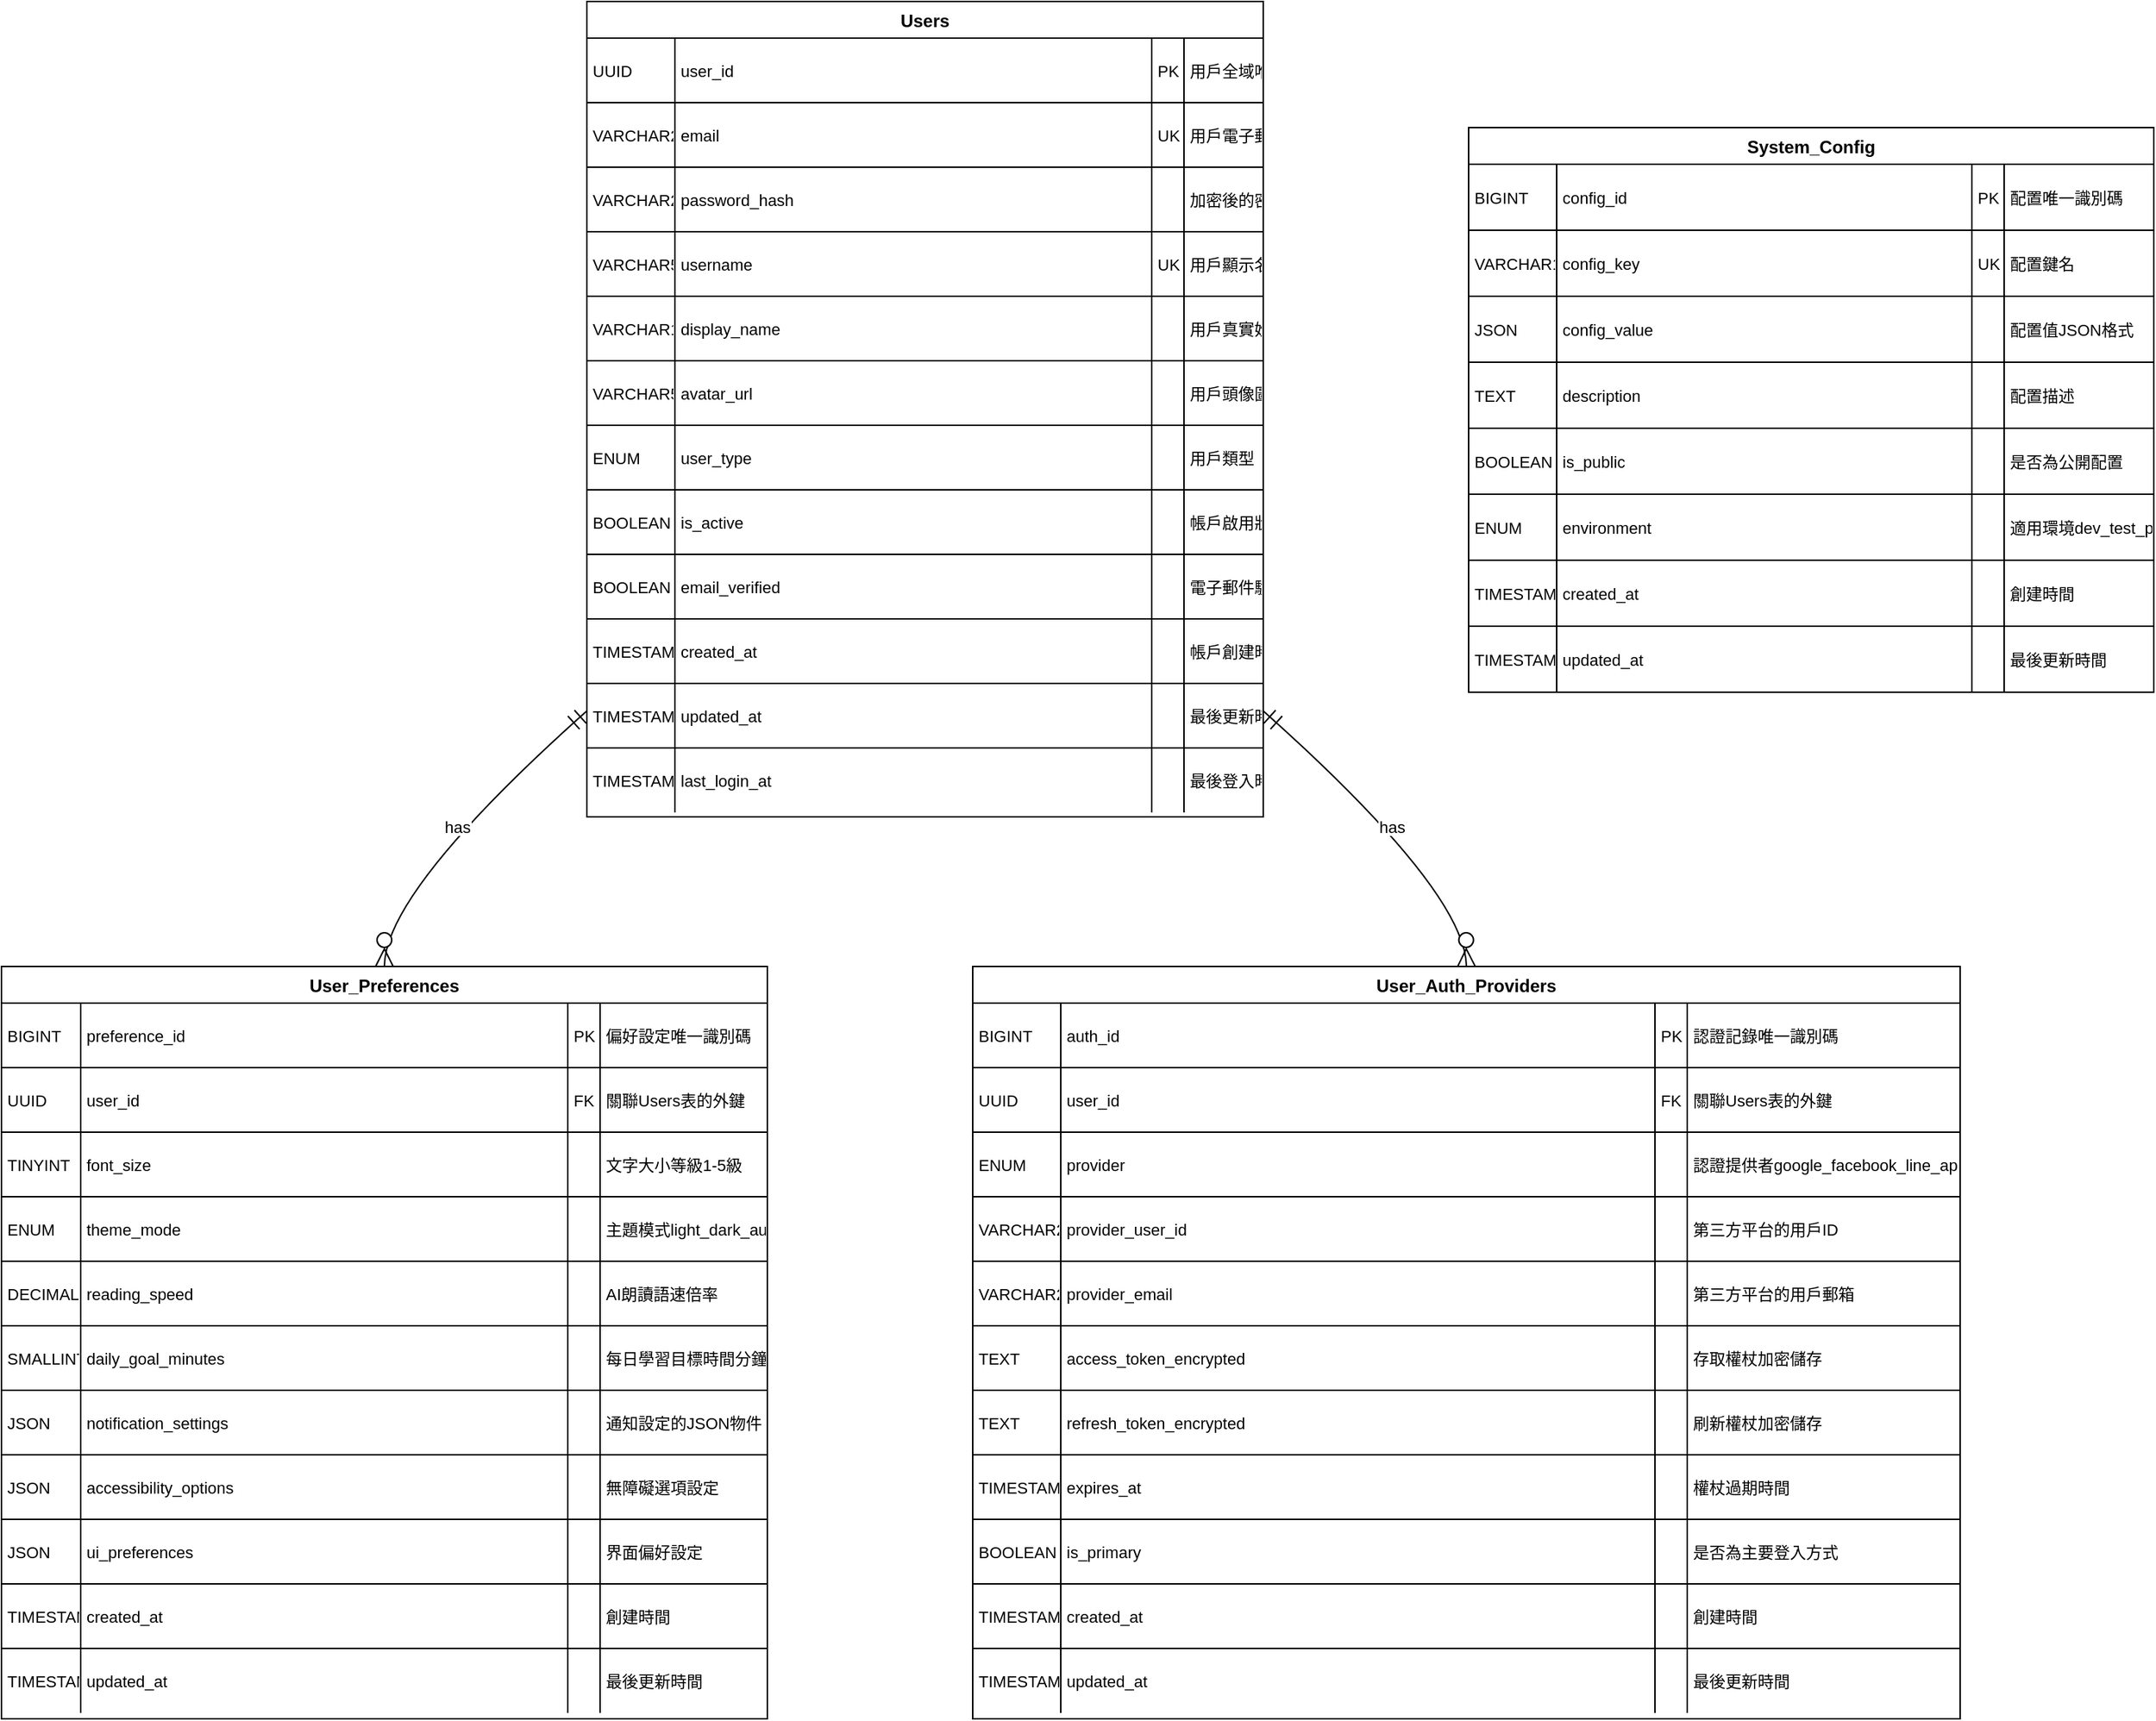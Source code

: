 <mxfile version="27.1.1">
  <diagram name="Page-1" id="ME6m2dCSrYPDz66j1PYH">
    <mxGraphModel dx="1042" dy="527" grid="1" gridSize="10" guides="1" tooltips="1" connect="1" arrows="1" fold="1" page="1" pageScale="1" pageWidth="827" pageHeight="1169" math="0" shadow="0">
      <root>
        <mxCell id="0" />
        <mxCell id="1" parent="0" />
        <mxCell id="PulcmLiahADaTA-sq5_N-429" value="Users" style="shape=table;startSize=25;container=1;collapsible=0;childLayout=tableLayout;fixedRows=1;rowLines=1;fontStyle=1;align=center;resizeLast=1;" vertex="1" parent="1">
          <mxGeometry x="419" y="540" width="461" height="556" as="geometry" />
        </mxCell>
        <mxCell id="PulcmLiahADaTA-sq5_N-430" style="shape=tableRow;horizontal=0;startSize=0;swimlaneHead=0;swimlaneBody=0;fillColor=none;collapsible=0;dropTarget=0;points=[[0,0.5],[1,0.5]];portConstraint=eastwest;top=0;left=0;right=0;bottom=0;" vertex="1" parent="PulcmLiahADaTA-sq5_N-429">
          <mxGeometry y="25" width="461" height="44" as="geometry" />
        </mxCell>
        <mxCell id="PulcmLiahADaTA-sq5_N-431" value="UUID" style="shape=partialRectangle;connectable=0;fillColor=none;top=0;left=0;bottom=0;right=0;align=left;spacingLeft=2;overflow=hidden;fontSize=11;" vertex="1" parent="PulcmLiahADaTA-sq5_N-430">
          <mxGeometry width="60" height="44" as="geometry">
            <mxRectangle width="60" height="44" as="alternateBounds" />
          </mxGeometry>
        </mxCell>
        <mxCell id="PulcmLiahADaTA-sq5_N-432" value="user_id" style="shape=partialRectangle;connectable=0;fillColor=none;top=0;left=0;bottom=0;right=0;align=left;spacingLeft=2;overflow=hidden;fontSize=11;" vertex="1" parent="PulcmLiahADaTA-sq5_N-430">
          <mxGeometry x="60" width="325" height="44" as="geometry">
            <mxRectangle width="325" height="44" as="alternateBounds" />
          </mxGeometry>
        </mxCell>
        <mxCell id="PulcmLiahADaTA-sq5_N-433" value="PK" style="shape=partialRectangle;connectable=0;fillColor=none;top=0;left=0;bottom=0;right=0;align=left;spacingLeft=2;overflow=hidden;fontSize=11;" vertex="1" parent="PulcmLiahADaTA-sq5_N-430">
          <mxGeometry x="385" width="22" height="44" as="geometry">
            <mxRectangle width="22" height="44" as="alternateBounds" />
          </mxGeometry>
        </mxCell>
        <mxCell id="PulcmLiahADaTA-sq5_N-434" value="用戶全域唯一識別碼" style="shape=partialRectangle;connectable=0;fillColor=none;top=0;left=0;bottom=0;right=0;align=left;spacingLeft=2;overflow=hidden;fontSize=11;" vertex="1" parent="PulcmLiahADaTA-sq5_N-430">
          <mxGeometry x="407" width="54" height="44" as="geometry">
            <mxRectangle width="54" height="44" as="alternateBounds" />
          </mxGeometry>
        </mxCell>
        <mxCell id="PulcmLiahADaTA-sq5_N-435" style="shape=tableRow;horizontal=0;startSize=0;swimlaneHead=0;swimlaneBody=0;fillColor=none;collapsible=0;dropTarget=0;points=[[0,0.5],[1,0.5]];portConstraint=eastwest;top=0;left=0;right=0;bottom=0;" vertex="1" parent="PulcmLiahADaTA-sq5_N-429">
          <mxGeometry y="69" width="461" height="44" as="geometry" />
        </mxCell>
        <mxCell id="PulcmLiahADaTA-sq5_N-436" value="VARCHAR255" style="shape=partialRectangle;connectable=0;fillColor=none;top=0;left=0;bottom=0;right=0;align=left;spacingLeft=2;overflow=hidden;fontSize=11;" vertex="1" parent="PulcmLiahADaTA-sq5_N-435">
          <mxGeometry width="60" height="44" as="geometry">
            <mxRectangle width="60" height="44" as="alternateBounds" />
          </mxGeometry>
        </mxCell>
        <mxCell id="PulcmLiahADaTA-sq5_N-437" value="email" style="shape=partialRectangle;connectable=0;fillColor=none;top=0;left=0;bottom=0;right=0;align=left;spacingLeft=2;overflow=hidden;fontSize=11;" vertex="1" parent="PulcmLiahADaTA-sq5_N-435">
          <mxGeometry x="60" width="325" height="44" as="geometry">
            <mxRectangle width="325" height="44" as="alternateBounds" />
          </mxGeometry>
        </mxCell>
        <mxCell id="PulcmLiahADaTA-sq5_N-438" value="UK" style="shape=partialRectangle;connectable=0;fillColor=none;top=0;left=0;bottom=0;right=0;align=left;spacingLeft=2;overflow=hidden;fontSize=11;" vertex="1" parent="PulcmLiahADaTA-sq5_N-435">
          <mxGeometry x="385" width="22" height="44" as="geometry">
            <mxRectangle width="22" height="44" as="alternateBounds" />
          </mxGeometry>
        </mxCell>
        <mxCell id="PulcmLiahADaTA-sq5_N-439" value="用戶電子郵件" style="shape=partialRectangle;connectable=0;fillColor=none;top=0;left=0;bottom=0;right=0;align=left;spacingLeft=2;overflow=hidden;fontSize=11;" vertex="1" parent="PulcmLiahADaTA-sq5_N-435">
          <mxGeometry x="407" width="54" height="44" as="geometry">
            <mxRectangle width="54" height="44" as="alternateBounds" />
          </mxGeometry>
        </mxCell>
        <mxCell id="PulcmLiahADaTA-sq5_N-440" style="shape=tableRow;horizontal=0;startSize=0;swimlaneHead=0;swimlaneBody=0;fillColor=none;collapsible=0;dropTarget=0;points=[[0,0.5],[1,0.5]];portConstraint=eastwest;top=0;left=0;right=0;bottom=0;" vertex="1" parent="PulcmLiahADaTA-sq5_N-429">
          <mxGeometry y="113" width="461" height="44" as="geometry" />
        </mxCell>
        <mxCell id="PulcmLiahADaTA-sq5_N-441" value="VARCHAR255" style="shape=partialRectangle;connectable=0;fillColor=none;top=0;left=0;bottom=0;right=0;align=left;spacingLeft=2;overflow=hidden;fontSize=11;" vertex="1" parent="PulcmLiahADaTA-sq5_N-440">
          <mxGeometry width="60" height="44" as="geometry">
            <mxRectangle width="60" height="44" as="alternateBounds" />
          </mxGeometry>
        </mxCell>
        <mxCell id="PulcmLiahADaTA-sq5_N-442" value="password_hash" style="shape=partialRectangle;connectable=0;fillColor=none;top=0;left=0;bottom=0;right=0;align=left;spacingLeft=2;overflow=hidden;fontSize=11;" vertex="1" parent="PulcmLiahADaTA-sq5_N-440">
          <mxGeometry x="60" width="325" height="44" as="geometry">
            <mxRectangle width="325" height="44" as="alternateBounds" />
          </mxGeometry>
        </mxCell>
        <mxCell id="PulcmLiahADaTA-sq5_N-443" value="" style="shape=partialRectangle;connectable=0;fillColor=none;top=0;left=0;bottom=0;right=0;align=left;spacingLeft=2;overflow=hidden;fontSize=11;" vertex="1" parent="PulcmLiahADaTA-sq5_N-440">
          <mxGeometry x="385" width="22" height="44" as="geometry">
            <mxRectangle width="22" height="44" as="alternateBounds" />
          </mxGeometry>
        </mxCell>
        <mxCell id="PulcmLiahADaTA-sq5_N-444" value="加密後的密碼" style="shape=partialRectangle;connectable=0;fillColor=none;top=0;left=0;bottom=0;right=0;align=left;spacingLeft=2;overflow=hidden;fontSize=11;" vertex="1" parent="PulcmLiahADaTA-sq5_N-440">
          <mxGeometry x="407" width="54" height="44" as="geometry">
            <mxRectangle width="54" height="44" as="alternateBounds" />
          </mxGeometry>
        </mxCell>
        <mxCell id="PulcmLiahADaTA-sq5_N-445" style="shape=tableRow;horizontal=0;startSize=0;swimlaneHead=0;swimlaneBody=0;fillColor=none;collapsible=0;dropTarget=0;points=[[0,0.5],[1,0.5]];portConstraint=eastwest;top=0;left=0;right=0;bottom=0;" vertex="1" parent="PulcmLiahADaTA-sq5_N-429">
          <mxGeometry y="157" width="461" height="44" as="geometry" />
        </mxCell>
        <mxCell id="PulcmLiahADaTA-sq5_N-446" value="VARCHAR50" style="shape=partialRectangle;connectable=0;fillColor=none;top=0;left=0;bottom=0;right=0;align=left;spacingLeft=2;overflow=hidden;fontSize=11;" vertex="1" parent="PulcmLiahADaTA-sq5_N-445">
          <mxGeometry width="60" height="44" as="geometry">
            <mxRectangle width="60" height="44" as="alternateBounds" />
          </mxGeometry>
        </mxCell>
        <mxCell id="PulcmLiahADaTA-sq5_N-447" value="username" style="shape=partialRectangle;connectable=0;fillColor=none;top=0;left=0;bottom=0;right=0;align=left;spacingLeft=2;overflow=hidden;fontSize=11;" vertex="1" parent="PulcmLiahADaTA-sq5_N-445">
          <mxGeometry x="60" width="325" height="44" as="geometry">
            <mxRectangle width="325" height="44" as="alternateBounds" />
          </mxGeometry>
        </mxCell>
        <mxCell id="PulcmLiahADaTA-sq5_N-448" value="UK" style="shape=partialRectangle;connectable=0;fillColor=none;top=0;left=0;bottom=0;right=0;align=left;spacingLeft=2;overflow=hidden;fontSize=11;" vertex="1" parent="PulcmLiahADaTA-sq5_N-445">
          <mxGeometry x="385" width="22" height="44" as="geometry">
            <mxRectangle width="22" height="44" as="alternateBounds" />
          </mxGeometry>
        </mxCell>
        <mxCell id="PulcmLiahADaTA-sq5_N-449" value="用戶顯示名稱" style="shape=partialRectangle;connectable=0;fillColor=none;top=0;left=0;bottom=0;right=0;align=left;spacingLeft=2;overflow=hidden;fontSize=11;" vertex="1" parent="PulcmLiahADaTA-sq5_N-445">
          <mxGeometry x="407" width="54" height="44" as="geometry">
            <mxRectangle width="54" height="44" as="alternateBounds" />
          </mxGeometry>
        </mxCell>
        <mxCell id="PulcmLiahADaTA-sq5_N-450" style="shape=tableRow;horizontal=0;startSize=0;swimlaneHead=0;swimlaneBody=0;fillColor=none;collapsible=0;dropTarget=0;points=[[0,0.5],[1,0.5]];portConstraint=eastwest;top=0;left=0;right=0;bottom=0;" vertex="1" parent="PulcmLiahADaTA-sq5_N-429">
          <mxGeometry y="201" width="461" height="44" as="geometry" />
        </mxCell>
        <mxCell id="PulcmLiahADaTA-sq5_N-451" value="VARCHAR100" style="shape=partialRectangle;connectable=0;fillColor=none;top=0;left=0;bottom=0;right=0;align=left;spacingLeft=2;overflow=hidden;fontSize=11;" vertex="1" parent="PulcmLiahADaTA-sq5_N-450">
          <mxGeometry width="60" height="44" as="geometry">
            <mxRectangle width="60" height="44" as="alternateBounds" />
          </mxGeometry>
        </mxCell>
        <mxCell id="PulcmLiahADaTA-sq5_N-452" value="display_name" style="shape=partialRectangle;connectable=0;fillColor=none;top=0;left=0;bottom=0;right=0;align=left;spacingLeft=2;overflow=hidden;fontSize=11;" vertex="1" parent="PulcmLiahADaTA-sq5_N-450">
          <mxGeometry x="60" width="325" height="44" as="geometry">
            <mxRectangle width="325" height="44" as="alternateBounds" />
          </mxGeometry>
        </mxCell>
        <mxCell id="PulcmLiahADaTA-sq5_N-453" value="" style="shape=partialRectangle;connectable=0;fillColor=none;top=0;left=0;bottom=0;right=0;align=left;spacingLeft=2;overflow=hidden;fontSize=11;" vertex="1" parent="PulcmLiahADaTA-sq5_N-450">
          <mxGeometry x="385" width="22" height="44" as="geometry">
            <mxRectangle width="22" height="44" as="alternateBounds" />
          </mxGeometry>
        </mxCell>
        <mxCell id="PulcmLiahADaTA-sq5_N-454" value="用戶真實姓名或暱稱" style="shape=partialRectangle;connectable=0;fillColor=none;top=0;left=0;bottom=0;right=0;align=left;spacingLeft=2;overflow=hidden;fontSize=11;" vertex="1" parent="PulcmLiahADaTA-sq5_N-450">
          <mxGeometry x="407" width="54" height="44" as="geometry">
            <mxRectangle width="54" height="44" as="alternateBounds" />
          </mxGeometry>
        </mxCell>
        <mxCell id="PulcmLiahADaTA-sq5_N-455" style="shape=tableRow;horizontal=0;startSize=0;swimlaneHead=0;swimlaneBody=0;fillColor=none;collapsible=0;dropTarget=0;points=[[0,0.5],[1,0.5]];portConstraint=eastwest;top=0;left=0;right=0;bottom=0;" vertex="1" parent="PulcmLiahADaTA-sq5_N-429">
          <mxGeometry y="245" width="461" height="44" as="geometry" />
        </mxCell>
        <mxCell id="PulcmLiahADaTA-sq5_N-456" value="VARCHAR500" style="shape=partialRectangle;connectable=0;fillColor=none;top=0;left=0;bottom=0;right=0;align=left;spacingLeft=2;overflow=hidden;fontSize=11;" vertex="1" parent="PulcmLiahADaTA-sq5_N-455">
          <mxGeometry width="60" height="44" as="geometry">
            <mxRectangle width="60" height="44" as="alternateBounds" />
          </mxGeometry>
        </mxCell>
        <mxCell id="PulcmLiahADaTA-sq5_N-457" value="avatar_url" style="shape=partialRectangle;connectable=0;fillColor=none;top=0;left=0;bottom=0;right=0;align=left;spacingLeft=2;overflow=hidden;fontSize=11;" vertex="1" parent="PulcmLiahADaTA-sq5_N-455">
          <mxGeometry x="60" width="325" height="44" as="geometry">
            <mxRectangle width="325" height="44" as="alternateBounds" />
          </mxGeometry>
        </mxCell>
        <mxCell id="PulcmLiahADaTA-sq5_N-458" value="" style="shape=partialRectangle;connectable=0;fillColor=none;top=0;left=0;bottom=0;right=0;align=left;spacingLeft=2;overflow=hidden;fontSize=11;" vertex="1" parent="PulcmLiahADaTA-sq5_N-455">
          <mxGeometry x="385" width="22" height="44" as="geometry">
            <mxRectangle width="22" height="44" as="alternateBounds" />
          </mxGeometry>
        </mxCell>
        <mxCell id="PulcmLiahADaTA-sq5_N-459" value="用戶頭像圖片URL" style="shape=partialRectangle;connectable=0;fillColor=none;top=0;left=0;bottom=0;right=0;align=left;spacingLeft=2;overflow=hidden;fontSize=11;" vertex="1" parent="PulcmLiahADaTA-sq5_N-455">
          <mxGeometry x="407" width="54" height="44" as="geometry">
            <mxRectangle width="54" height="44" as="alternateBounds" />
          </mxGeometry>
        </mxCell>
        <mxCell id="PulcmLiahADaTA-sq5_N-460" style="shape=tableRow;horizontal=0;startSize=0;swimlaneHead=0;swimlaneBody=0;fillColor=none;collapsible=0;dropTarget=0;points=[[0,0.5],[1,0.5]];portConstraint=eastwest;top=0;left=0;right=0;bottom=0;" vertex="1" parent="PulcmLiahADaTA-sq5_N-429">
          <mxGeometry y="289" width="461" height="44" as="geometry" />
        </mxCell>
        <mxCell id="PulcmLiahADaTA-sq5_N-461" value="ENUM" style="shape=partialRectangle;connectable=0;fillColor=none;top=0;left=0;bottom=0;right=0;align=left;spacingLeft=2;overflow=hidden;fontSize=11;" vertex="1" parent="PulcmLiahADaTA-sq5_N-460">
          <mxGeometry width="60" height="44" as="geometry">
            <mxRectangle width="60" height="44" as="alternateBounds" />
          </mxGeometry>
        </mxCell>
        <mxCell id="PulcmLiahADaTA-sq5_N-462" value="user_type" style="shape=partialRectangle;connectable=0;fillColor=none;top=0;left=0;bottom=0;right=0;align=left;spacingLeft=2;overflow=hidden;fontSize=11;" vertex="1" parent="PulcmLiahADaTA-sq5_N-460">
          <mxGeometry x="60" width="325" height="44" as="geometry">
            <mxRectangle width="325" height="44" as="alternateBounds" />
          </mxGeometry>
        </mxCell>
        <mxCell id="PulcmLiahADaTA-sq5_N-463" value="" style="shape=partialRectangle;connectable=0;fillColor=none;top=0;left=0;bottom=0;right=0;align=left;spacingLeft=2;overflow=hidden;fontSize=11;" vertex="1" parent="PulcmLiahADaTA-sq5_N-460">
          <mxGeometry x="385" width="22" height="44" as="geometry">
            <mxRectangle width="22" height="44" as="alternateBounds" />
          </mxGeometry>
        </mxCell>
        <mxCell id="PulcmLiahADaTA-sq5_N-464" value="用戶類型" style="shape=partialRectangle;connectable=0;fillColor=none;top=0;left=0;bottom=0;right=0;align=left;spacingLeft=2;overflow=hidden;fontSize=11;" vertex="1" parent="PulcmLiahADaTA-sq5_N-460">
          <mxGeometry x="407" width="54" height="44" as="geometry">
            <mxRectangle width="54" height="44" as="alternateBounds" />
          </mxGeometry>
        </mxCell>
        <mxCell id="PulcmLiahADaTA-sq5_N-465" style="shape=tableRow;horizontal=0;startSize=0;swimlaneHead=0;swimlaneBody=0;fillColor=none;collapsible=0;dropTarget=0;points=[[0,0.5],[1,0.5]];portConstraint=eastwest;top=0;left=0;right=0;bottom=0;" vertex="1" parent="PulcmLiahADaTA-sq5_N-429">
          <mxGeometry y="333" width="461" height="44" as="geometry" />
        </mxCell>
        <mxCell id="PulcmLiahADaTA-sq5_N-466" value="BOOLEAN" style="shape=partialRectangle;connectable=0;fillColor=none;top=0;left=0;bottom=0;right=0;align=left;spacingLeft=2;overflow=hidden;fontSize=11;" vertex="1" parent="PulcmLiahADaTA-sq5_N-465">
          <mxGeometry width="60" height="44" as="geometry">
            <mxRectangle width="60" height="44" as="alternateBounds" />
          </mxGeometry>
        </mxCell>
        <mxCell id="PulcmLiahADaTA-sq5_N-467" value="is_active" style="shape=partialRectangle;connectable=0;fillColor=none;top=0;left=0;bottom=0;right=0;align=left;spacingLeft=2;overflow=hidden;fontSize=11;" vertex="1" parent="PulcmLiahADaTA-sq5_N-465">
          <mxGeometry x="60" width="325" height="44" as="geometry">
            <mxRectangle width="325" height="44" as="alternateBounds" />
          </mxGeometry>
        </mxCell>
        <mxCell id="PulcmLiahADaTA-sq5_N-468" value="" style="shape=partialRectangle;connectable=0;fillColor=none;top=0;left=0;bottom=0;right=0;align=left;spacingLeft=2;overflow=hidden;fontSize=11;" vertex="1" parent="PulcmLiahADaTA-sq5_N-465">
          <mxGeometry x="385" width="22" height="44" as="geometry">
            <mxRectangle width="22" height="44" as="alternateBounds" />
          </mxGeometry>
        </mxCell>
        <mxCell id="PulcmLiahADaTA-sq5_N-469" value="帳戶啟用狀態" style="shape=partialRectangle;connectable=0;fillColor=none;top=0;left=0;bottom=0;right=0;align=left;spacingLeft=2;overflow=hidden;fontSize=11;" vertex="1" parent="PulcmLiahADaTA-sq5_N-465">
          <mxGeometry x="407" width="54" height="44" as="geometry">
            <mxRectangle width="54" height="44" as="alternateBounds" />
          </mxGeometry>
        </mxCell>
        <mxCell id="PulcmLiahADaTA-sq5_N-470" style="shape=tableRow;horizontal=0;startSize=0;swimlaneHead=0;swimlaneBody=0;fillColor=none;collapsible=0;dropTarget=0;points=[[0,0.5],[1,0.5]];portConstraint=eastwest;top=0;left=0;right=0;bottom=0;" vertex="1" parent="PulcmLiahADaTA-sq5_N-429">
          <mxGeometry y="377" width="461" height="44" as="geometry" />
        </mxCell>
        <mxCell id="PulcmLiahADaTA-sq5_N-471" value="BOOLEAN" style="shape=partialRectangle;connectable=0;fillColor=none;top=0;left=0;bottom=0;right=0;align=left;spacingLeft=2;overflow=hidden;fontSize=11;" vertex="1" parent="PulcmLiahADaTA-sq5_N-470">
          <mxGeometry width="60" height="44" as="geometry">
            <mxRectangle width="60" height="44" as="alternateBounds" />
          </mxGeometry>
        </mxCell>
        <mxCell id="PulcmLiahADaTA-sq5_N-472" value="email_verified" style="shape=partialRectangle;connectable=0;fillColor=none;top=0;left=0;bottom=0;right=0;align=left;spacingLeft=2;overflow=hidden;fontSize=11;" vertex="1" parent="PulcmLiahADaTA-sq5_N-470">
          <mxGeometry x="60" width="325" height="44" as="geometry">
            <mxRectangle width="325" height="44" as="alternateBounds" />
          </mxGeometry>
        </mxCell>
        <mxCell id="PulcmLiahADaTA-sq5_N-473" value="" style="shape=partialRectangle;connectable=0;fillColor=none;top=0;left=0;bottom=0;right=0;align=left;spacingLeft=2;overflow=hidden;fontSize=11;" vertex="1" parent="PulcmLiahADaTA-sq5_N-470">
          <mxGeometry x="385" width="22" height="44" as="geometry">
            <mxRectangle width="22" height="44" as="alternateBounds" />
          </mxGeometry>
        </mxCell>
        <mxCell id="PulcmLiahADaTA-sq5_N-474" value="電子郵件驗證狀態" style="shape=partialRectangle;connectable=0;fillColor=none;top=0;left=0;bottom=0;right=0;align=left;spacingLeft=2;overflow=hidden;fontSize=11;" vertex="1" parent="PulcmLiahADaTA-sq5_N-470">
          <mxGeometry x="407" width="54" height="44" as="geometry">
            <mxRectangle width="54" height="44" as="alternateBounds" />
          </mxGeometry>
        </mxCell>
        <mxCell id="PulcmLiahADaTA-sq5_N-475" style="shape=tableRow;horizontal=0;startSize=0;swimlaneHead=0;swimlaneBody=0;fillColor=none;collapsible=0;dropTarget=0;points=[[0,0.5],[1,0.5]];portConstraint=eastwest;top=0;left=0;right=0;bottom=0;" vertex="1" parent="PulcmLiahADaTA-sq5_N-429">
          <mxGeometry y="421" width="461" height="44" as="geometry" />
        </mxCell>
        <mxCell id="PulcmLiahADaTA-sq5_N-476" value="TIMESTAMP" style="shape=partialRectangle;connectable=0;fillColor=none;top=0;left=0;bottom=0;right=0;align=left;spacingLeft=2;overflow=hidden;fontSize=11;" vertex="1" parent="PulcmLiahADaTA-sq5_N-475">
          <mxGeometry width="60" height="44" as="geometry">
            <mxRectangle width="60" height="44" as="alternateBounds" />
          </mxGeometry>
        </mxCell>
        <mxCell id="PulcmLiahADaTA-sq5_N-477" value="created_at" style="shape=partialRectangle;connectable=0;fillColor=none;top=0;left=0;bottom=0;right=0;align=left;spacingLeft=2;overflow=hidden;fontSize=11;" vertex="1" parent="PulcmLiahADaTA-sq5_N-475">
          <mxGeometry x="60" width="325" height="44" as="geometry">
            <mxRectangle width="325" height="44" as="alternateBounds" />
          </mxGeometry>
        </mxCell>
        <mxCell id="PulcmLiahADaTA-sq5_N-478" value="" style="shape=partialRectangle;connectable=0;fillColor=none;top=0;left=0;bottom=0;right=0;align=left;spacingLeft=2;overflow=hidden;fontSize=11;" vertex="1" parent="PulcmLiahADaTA-sq5_N-475">
          <mxGeometry x="385" width="22" height="44" as="geometry">
            <mxRectangle width="22" height="44" as="alternateBounds" />
          </mxGeometry>
        </mxCell>
        <mxCell id="PulcmLiahADaTA-sq5_N-479" value="帳戶創建時間" style="shape=partialRectangle;connectable=0;fillColor=none;top=0;left=0;bottom=0;right=0;align=left;spacingLeft=2;overflow=hidden;fontSize=11;" vertex="1" parent="PulcmLiahADaTA-sq5_N-475">
          <mxGeometry x="407" width="54" height="44" as="geometry">
            <mxRectangle width="54" height="44" as="alternateBounds" />
          </mxGeometry>
        </mxCell>
        <mxCell id="PulcmLiahADaTA-sq5_N-480" style="shape=tableRow;horizontal=0;startSize=0;swimlaneHead=0;swimlaneBody=0;fillColor=none;collapsible=0;dropTarget=0;points=[[0,0.5],[1,0.5]];portConstraint=eastwest;top=0;left=0;right=0;bottom=0;" vertex="1" parent="PulcmLiahADaTA-sq5_N-429">
          <mxGeometry y="465" width="461" height="44" as="geometry" />
        </mxCell>
        <mxCell id="PulcmLiahADaTA-sq5_N-481" value="TIMESTAMP" style="shape=partialRectangle;connectable=0;fillColor=none;top=0;left=0;bottom=0;right=0;align=left;spacingLeft=2;overflow=hidden;fontSize=11;" vertex="1" parent="PulcmLiahADaTA-sq5_N-480">
          <mxGeometry width="60" height="44" as="geometry">
            <mxRectangle width="60" height="44" as="alternateBounds" />
          </mxGeometry>
        </mxCell>
        <mxCell id="PulcmLiahADaTA-sq5_N-482" value="updated_at" style="shape=partialRectangle;connectable=0;fillColor=none;top=0;left=0;bottom=0;right=0;align=left;spacingLeft=2;overflow=hidden;fontSize=11;" vertex="1" parent="PulcmLiahADaTA-sq5_N-480">
          <mxGeometry x="60" width="325" height="44" as="geometry">
            <mxRectangle width="325" height="44" as="alternateBounds" />
          </mxGeometry>
        </mxCell>
        <mxCell id="PulcmLiahADaTA-sq5_N-483" value="" style="shape=partialRectangle;connectable=0;fillColor=none;top=0;left=0;bottom=0;right=0;align=left;spacingLeft=2;overflow=hidden;fontSize=11;" vertex="1" parent="PulcmLiahADaTA-sq5_N-480">
          <mxGeometry x="385" width="22" height="44" as="geometry">
            <mxRectangle width="22" height="44" as="alternateBounds" />
          </mxGeometry>
        </mxCell>
        <mxCell id="PulcmLiahADaTA-sq5_N-484" value="最後更新時間" style="shape=partialRectangle;connectable=0;fillColor=none;top=0;left=0;bottom=0;right=0;align=left;spacingLeft=2;overflow=hidden;fontSize=11;" vertex="1" parent="PulcmLiahADaTA-sq5_N-480">
          <mxGeometry x="407" width="54" height="44" as="geometry">
            <mxRectangle width="54" height="44" as="alternateBounds" />
          </mxGeometry>
        </mxCell>
        <mxCell id="PulcmLiahADaTA-sq5_N-485" style="shape=tableRow;horizontal=0;startSize=0;swimlaneHead=0;swimlaneBody=0;fillColor=none;collapsible=0;dropTarget=0;points=[[0,0.5],[1,0.5]];portConstraint=eastwest;top=0;left=0;right=0;bottom=0;" vertex="1" parent="PulcmLiahADaTA-sq5_N-429">
          <mxGeometry y="509" width="461" height="44" as="geometry" />
        </mxCell>
        <mxCell id="PulcmLiahADaTA-sq5_N-486" value="TIMESTAMP" style="shape=partialRectangle;connectable=0;fillColor=none;top=0;left=0;bottom=0;right=0;align=left;spacingLeft=2;overflow=hidden;fontSize=11;" vertex="1" parent="PulcmLiahADaTA-sq5_N-485">
          <mxGeometry width="60" height="44" as="geometry">
            <mxRectangle width="60" height="44" as="alternateBounds" />
          </mxGeometry>
        </mxCell>
        <mxCell id="PulcmLiahADaTA-sq5_N-487" value="last_login_at" style="shape=partialRectangle;connectable=0;fillColor=none;top=0;left=0;bottom=0;right=0;align=left;spacingLeft=2;overflow=hidden;fontSize=11;" vertex="1" parent="PulcmLiahADaTA-sq5_N-485">
          <mxGeometry x="60" width="325" height="44" as="geometry">
            <mxRectangle width="325" height="44" as="alternateBounds" />
          </mxGeometry>
        </mxCell>
        <mxCell id="PulcmLiahADaTA-sq5_N-488" value="" style="shape=partialRectangle;connectable=0;fillColor=none;top=0;left=0;bottom=0;right=0;align=left;spacingLeft=2;overflow=hidden;fontSize=11;" vertex="1" parent="PulcmLiahADaTA-sq5_N-485">
          <mxGeometry x="385" width="22" height="44" as="geometry">
            <mxRectangle width="22" height="44" as="alternateBounds" />
          </mxGeometry>
        </mxCell>
        <mxCell id="PulcmLiahADaTA-sq5_N-489" value="最後登入時間" style="shape=partialRectangle;connectable=0;fillColor=none;top=0;left=0;bottom=0;right=0;align=left;spacingLeft=2;overflow=hidden;fontSize=11;" vertex="1" parent="PulcmLiahADaTA-sq5_N-485">
          <mxGeometry x="407" width="54" height="44" as="geometry">
            <mxRectangle width="54" height="44" as="alternateBounds" />
          </mxGeometry>
        </mxCell>
        <mxCell id="PulcmLiahADaTA-sq5_N-490" value="User_Preferences" style="shape=table;startSize=25;container=1;collapsible=0;childLayout=tableLayout;fixedRows=1;rowLines=1;fontStyle=1;align=center;resizeLast=1;" vertex="1" parent="1">
          <mxGeometry x="20" y="1198" width="522" height="513" as="geometry" />
        </mxCell>
        <mxCell id="PulcmLiahADaTA-sq5_N-491" style="shape=tableRow;horizontal=0;startSize=0;swimlaneHead=0;swimlaneBody=0;fillColor=none;collapsible=0;dropTarget=0;points=[[0,0.5],[1,0.5]];portConstraint=eastwest;top=0;left=0;right=0;bottom=0;" vertex="1" parent="PulcmLiahADaTA-sq5_N-490">
          <mxGeometry y="25" width="522" height="44" as="geometry" />
        </mxCell>
        <mxCell id="PulcmLiahADaTA-sq5_N-492" value="BIGINT" style="shape=partialRectangle;connectable=0;fillColor=none;top=0;left=0;bottom=0;right=0;align=left;spacingLeft=2;overflow=hidden;fontSize=11;" vertex="1" parent="PulcmLiahADaTA-sq5_N-491">
          <mxGeometry width="54" height="44" as="geometry">
            <mxRectangle width="54" height="44" as="alternateBounds" />
          </mxGeometry>
        </mxCell>
        <mxCell id="PulcmLiahADaTA-sq5_N-493" value="preference_id" style="shape=partialRectangle;connectable=0;fillColor=none;top=0;left=0;bottom=0;right=0;align=left;spacingLeft=2;overflow=hidden;fontSize=11;" vertex="1" parent="PulcmLiahADaTA-sq5_N-491">
          <mxGeometry x="54" width="332" height="44" as="geometry">
            <mxRectangle width="332" height="44" as="alternateBounds" />
          </mxGeometry>
        </mxCell>
        <mxCell id="PulcmLiahADaTA-sq5_N-494" value="PK" style="shape=partialRectangle;connectable=0;fillColor=none;top=0;left=0;bottom=0;right=0;align=left;spacingLeft=2;overflow=hidden;fontSize=11;" vertex="1" parent="PulcmLiahADaTA-sq5_N-491">
          <mxGeometry x="386" width="22" height="44" as="geometry">
            <mxRectangle width="22" height="44" as="alternateBounds" />
          </mxGeometry>
        </mxCell>
        <mxCell id="PulcmLiahADaTA-sq5_N-495" value="偏好設定唯一識別碼" style="shape=partialRectangle;connectable=0;fillColor=none;top=0;left=0;bottom=0;right=0;align=left;spacingLeft=2;overflow=hidden;fontSize=11;" vertex="1" parent="PulcmLiahADaTA-sq5_N-491">
          <mxGeometry x="408" width="114" height="44" as="geometry">
            <mxRectangle width="114" height="44" as="alternateBounds" />
          </mxGeometry>
        </mxCell>
        <mxCell id="PulcmLiahADaTA-sq5_N-496" style="shape=tableRow;horizontal=0;startSize=0;swimlaneHead=0;swimlaneBody=0;fillColor=none;collapsible=0;dropTarget=0;points=[[0,0.5],[1,0.5]];portConstraint=eastwest;top=0;left=0;right=0;bottom=0;" vertex="1" parent="PulcmLiahADaTA-sq5_N-490">
          <mxGeometry y="69" width="522" height="44" as="geometry" />
        </mxCell>
        <mxCell id="PulcmLiahADaTA-sq5_N-497" value="UUID" style="shape=partialRectangle;connectable=0;fillColor=none;top=0;left=0;bottom=0;right=0;align=left;spacingLeft=2;overflow=hidden;fontSize=11;" vertex="1" parent="PulcmLiahADaTA-sq5_N-496">
          <mxGeometry width="54" height="44" as="geometry">
            <mxRectangle width="54" height="44" as="alternateBounds" />
          </mxGeometry>
        </mxCell>
        <mxCell id="PulcmLiahADaTA-sq5_N-498" value="user_id" style="shape=partialRectangle;connectable=0;fillColor=none;top=0;left=0;bottom=0;right=0;align=left;spacingLeft=2;overflow=hidden;fontSize=11;" vertex="1" parent="PulcmLiahADaTA-sq5_N-496">
          <mxGeometry x="54" width="332" height="44" as="geometry">
            <mxRectangle width="332" height="44" as="alternateBounds" />
          </mxGeometry>
        </mxCell>
        <mxCell id="PulcmLiahADaTA-sq5_N-499" value="FK" style="shape=partialRectangle;connectable=0;fillColor=none;top=0;left=0;bottom=0;right=0;align=left;spacingLeft=2;overflow=hidden;fontSize=11;" vertex="1" parent="PulcmLiahADaTA-sq5_N-496">
          <mxGeometry x="386" width="22" height="44" as="geometry">
            <mxRectangle width="22" height="44" as="alternateBounds" />
          </mxGeometry>
        </mxCell>
        <mxCell id="PulcmLiahADaTA-sq5_N-500" value="關聯Users表的外鍵" style="shape=partialRectangle;connectable=0;fillColor=none;top=0;left=0;bottom=0;right=0;align=left;spacingLeft=2;overflow=hidden;fontSize=11;" vertex="1" parent="PulcmLiahADaTA-sq5_N-496">
          <mxGeometry x="408" width="114" height="44" as="geometry">
            <mxRectangle width="114" height="44" as="alternateBounds" />
          </mxGeometry>
        </mxCell>
        <mxCell id="PulcmLiahADaTA-sq5_N-501" style="shape=tableRow;horizontal=0;startSize=0;swimlaneHead=0;swimlaneBody=0;fillColor=none;collapsible=0;dropTarget=0;points=[[0,0.5],[1,0.5]];portConstraint=eastwest;top=0;left=0;right=0;bottom=0;" vertex="1" parent="PulcmLiahADaTA-sq5_N-490">
          <mxGeometry y="113" width="522" height="44" as="geometry" />
        </mxCell>
        <mxCell id="PulcmLiahADaTA-sq5_N-502" value="TINYINT" style="shape=partialRectangle;connectable=0;fillColor=none;top=0;left=0;bottom=0;right=0;align=left;spacingLeft=2;overflow=hidden;fontSize=11;" vertex="1" parent="PulcmLiahADaTA-sq5_N-501">
          <mxGeometry width="54" height="44" as="geometry">
            <mxRectangle width="54" height="44" as="alternateBounds" />
          </mxGeometry>
        </mxCell>
        <mxCell id="PulcmLiahADaTA-sq5_N-503" value="font_size" style="shape=partialRectangle;connectable=0;fillColor=none;top=0;left=0;bottom=0;right=0;align=left;spacingLeft=2;overflow=hidden;fontSize=11;" vertex="1" parent="PulcmLiahADaTA-sq5_N-501">
          <mxGeometry x="54" width="332" height="44" as="geometry">
            <mxRectangle width="332" height="44" as="alternateBounds" />
          </mxGeometry>
        </mxCell>
        <mxCell id="PulcmLiahADaTA-sq5_N-504" value="" style="shape=partialRectangle;connectable=0;fillColor=none;top=0;left=0;bottom=0;right=0;align=left;spacingLeft=2;overflow=hidden;fontSize=11;" vertex="1" parent="PulcmLiahADaTA-sq5_N-501">
          <mxGeometry x="386" width="22" height="44" as="geometry">
            <mxRectangle width="22" height="44" as="alternateBounds" />
          </mxGeometry>
        </mxCell>
        <mxCell id="PulcmLiahADaTA-sq5_N-505" value="文字大小等級1-5級" style="shape=partialRectangle;connectable=0;fillColor=none;top=0;left=0;bottom=0;right=0;align=left;spacingLeft=2;overflow=hidden;fontSize=11;" vertex="1" parent="PulcmLiahADaTA-sq5_N-501">
          <mxGeometry x="408" width="114" height="44" as="geometry">
            <mxRectangle width="114" height="44" as="alternateBounds" />
          </mxGeometry>
        </mxCell>
        <mxCell id="PulcmLiahADaTA-sq5_N-506" style="shape=tableRow;horizontal=0;startSize=0;swimlaneHead=0;swimlaneBody=0;fillColor=none;collapsible=0;dropTarget=0;points=[[0,0.5],[1,0.5]];portConstraint=eastwest;top=0;left=0;right=0;bottom=0;" vertex="1" parent="PulcmLiahADaTA-sq5_N-490">
          <mxGeometry y="157" width="522" height="44" as="geometry" />
        </mxCell>
        <mxCell id="PulcmLiahADaTA-sq5_N-507" value="ENUM" style="shape=partialRectangle;connectable=0;fillColor=none;top=0;left=0;bottom=0;right=0;align=left;spacingLeft=2;overflow=hidden;fontSize=11;" vertex="1" parent="PulcmLiahADaTA-sq5_N-506">
          <mxGeometry width="54" height="44" as="geometry">
            <mxRectangle width="54" height="44" as="alternateBounds" />
          </mxGeometry>
        </mxCell>
        <mxCell id="PulcmLiahADaTA-sq5_N-508" value="theme_mode" style="shape=partialRectangle;connectable=0;fillColor=none;top=0;left=0;bottom=0;right=0;align=left;spacingLeft=2;overflow=hidden;fontSize=11;" vertex="1" parent="PulcmLiahADaTA-sq5_N-506">
          <mxGeometry x="54" width="332" height="44" as="geometry">
            <mxRectangle width="332" height="44" as="alternateBounds" />
          </mxGeometry>
        </mxCell>
        <mxCell id="PulcmLiahADaTA-sq5_N-509" value="" style="shape=partialRectangle;connectable=0;fillColor=none;top=0;left=0;bottom=0;right=0;align=left;spacingLeft=2;overflow=hidden;fontSize=11;" vertex="1" parent="PulcmLiahADaTA-sq5_N-506">
          <mxGeometry x="386" width="22" height="44" as="geometry">
            <mxRectangle width="22" height="44" as="alternateBounds" />
          </mxGeometry>
        </mxCell>
        <mxCell id="PulcmLiahADaTA-sq5_N-510" value="主題模式light_dark_auto" style="shape=partialRectangle;connectable=0;fillColor=none;top=0;left=0;bottom=0;right=0;align=left;spacingLeft=2;overflow=hidden;fontSize=11;" vertex="1" parent="PulcmLiahADaTA-sq5_N-506">
          <mxGeometry x="408" width="114" height="44" as="geometry">
            <mxRectangle width="114" height="44" as="alternateBounds" />
          </mxGeometry>
        </mxCell>
        <mxCell id="PulcmLiahADaTA-sq5_N-511" style="shape=tableRow;horizontal=0;startSize=0;swimlaneHead=0;swimlaneBody=0;fillColor=none;collapsible=0;dropTarget=0;points=[[0,0.5],[1,0.5]];portConstraint=eastwest;top=0;left=0;right=0;bottom=0;" vertex="1" parent="PulcmLiahADaTA-sq5_N-490">
          <mxGeometry y="201" width="522" height="44" as="geometry" />
        </mxCell>
        <mxCell id="PulcmLiahADaTA-sq5_N-512" value="DECIMAL" style="shape=partialRectangle;connectable=0;fillColor=none;top=0;left=0;bottom=0;right=0;align=left;spacingLeft=2;overflow=hidden;fontSize=11;" vertex="1" parent="PulcmLiahADaTA-sq5_N-511">
          <mxGeometry width="54" height="44" as="geometry">
            <mxRectangle width="54" height="44" as="alternateBounds" />
          </mxGeometry>
        </mxCell>
        <mxCell id="PulcmLiahADaTA-sq5_N-513" value="reading_speed" style="shape=partialRectangle;connectable=0;fillColor=none;top=0;left=0;bottom=0;right=0;align=left;spacingLeft=2;overflow=hidden;fontSize=11;" vertex="1" parent="PulcmLiahADaTA-sq5_N-511">
          <mxGeometry x="54" width="332" height="44" as="geometry">
            <mxRectangle width="332" height="44" as="alternateBounds" />
          </mxGeometry>
        </mxCell>
        <mxCell id="PulcmLiahADaTA-sq5_N-514" value="" style="shape=partialRectangle;connectable=0;fillColor=none;top=0;left=0;bottom=0;right=0;align=left;spacingLeft=2;overflow=hidden;fontSize=11;" vertex="1" parent="PulcmLiahADaTA-sq5_N-511">
          <mxGeometry x="386" width="22" height="44" as="geometry">
            <mxRectangle width="22" height="44" as="alternateBounds" />
          </mxGeometry>
        </mxCell>
        <mxCell id="PulcmLiahADaTA-sq5_N-515" value="AI朗讀語速倍率" style="shape=partialRectangle;connectable=0;fillColor=none;top=0;left=0;bottom=0;right=0;align=left;spacingLeft=2;overflow=hidden;fontSize=11;" vertex="1" parent="PulcmLiahADaTA-sq5_N-511">
          <mxGeometry x="408" width="114" height="44" as="geometry">
            <mxRectangle width="114" height="44" as="alternateBounds" />
          </mxGeometry>
        </mxCell>
        <mxCell id="PulcmLiahADaTA-sq5_N-516" style="shape=tableRow;horizontal=0;startSize=0;swimlaneHead=0;swimlaneBody=0;fillColor=none;collapsible=0;dropTarget=0;points=[[0,0.5],[1,0.5]];portConstraint=eastwest;top=0;left=0;right=0;bottom=0;" vertex="1" parent="PulcmLiahADaTA-sq5_N-490">
          <mxGeometry y="245" width="522" height="44" as="geometry" />
        </mxCell>
        <mxCell id="PulcmLiahADaTA-sq5_N-517" value="SMALLINT" style="shape=partialRectangle;connectable=0;fillColor=none;top=0;left=0;bottom=0;right=0;align=left;spacingLeft=2;overflow=hidden;fontSize=11;" vertex="1" parent="PulcmLiahADaTA-sq5_N-516">
          <mxGeometry width="54" height="44" as="geometry">
            <mxRectangle width="54" height="44" as="alternateBounds" />
          </mxGeometry>
        </mxCell>
        <mxCell id="PulcmLiahADaTA-sq5_N-518" value="daily_goal_minutes" style="shape=partialRectangle;connectable=0;fillColor=none;top=0;left=0;bottom=0;right=0;align=left;spacingLeft=2;overflow=hidden;fontSize=11;" vertex="1" parent="PulcmLiahADaTA-sq5_N-516">
          <mxGeometry x="54" width="332" height="44" as="geometry">
            <mxRectangle width="332" height="44" as="alternateBounds" />
          </mxGeometry>
        </mxCell>
        <mxCell id="PulcmLiahADaTA-sq5_N-519" value="" style="shape=partialRectangle;connectable=0;fillColor=none;top=0;left=0;bottom=0;right=0;align=left;spacingLeft=2;overflow=hidden;fontSize=11;" vertex="1" parent="PulcmLiahADaTA-sq5_N-516">
          <mxGeometry x="386" width="22" height="44" as="geometry">
            <mxRectangle width="22" height="44" as="alternateBounds" />
          </mxGeometry>
        </mxCell>
        <mxCell id="PulcmLiahADaTA-sq5_N-520" value="每日學習目標時間分鐘" style="shape=partialRectangle;connectable=0;fillColor=none;top=0;left=0;bottom=0;right=0;align=left;spacingLeft=2;overflow=hidden;fontSize=11;" vertex="1" parent="PulcmLiahADaTA-sq5_N-516">
          <mxGeometry x="408" width="114" height="44" as="geometry">
            <mxRectangle width="114" height="44" as="alternateBounds" />
          </mxGeometry>
        </mxCell>
        <mxCell id="PulcmLiahADaTA-sq5_N-521" style="shape=tableRow;horizontal=0;startSize=0;swimlaneHead=0;swimlaneBody=0;fillColor=none;collapsible=0;dropTarget=0;points=[[0,0.5],[1,0.5]];portConstraint=eastwest;top=0;left=0;right=0;bottom=0;" vertex="1" parent="PulcmLiahADaTA-sq5_N-490">
          <mxGeometry y="289" width="522" height="44" as="geometry" />
        </mxCell>
        <mxCell id="PulcmLiahADaTA-sq5_N-522" value="JSON" style="shape=partialRectangle;connectable=0;fillColor=none;top=0;left=0;bottom=0;right=0;align=left;spacingLeft=2;overflow=hidden;fontSize=11;" vertex="1" parent="PulcmLiahADaTA-sq5_N-521">
          <mxGeometry width="54" height="44" as="geometry">
            <mxRectangle width="54" height="44" as="alternateBounds" />
          </mxGeometry>
        </mxCell>
        <mxCell id="PulcmLiahADaTA-sq5_N-523" value="notification_settings" style="shape=partialRectangle;connectable=0;fillColor=none;top=0;left=0;bottom=0;right=0;align=left;spacingLeft=2;overflow=hidden;fontSize=11;" vertex="1" parent="PulcmLiahADaTA-sq5_N-521">
          <mxGeometry x="54" width="332" height="44" as="geometry">
            <mxRectangle width="332" height="44" as="alternateBounds" />
          </mxGeometry>
        </mxCell>
        <mxCell id="PulcmLiahADaTA-sq5_N-524" value="" style="shape=partialRectangle;connectable=0;fillColor=none;top=0;left=0;bottom=0;right=0;align=left;spacingLeft=2;overflow=hidden;fontSize=11;" vertex="1" parent="PulcmLiahADaTA-sq5_N-521">
          <mxGeometry x="386" width="22" height="44" as="geometry">
            <mxRectangle width="22" height="44" as="alternateBounds" />
          </mxGeometry>
        </mxCell>
        <mxCell id="PulcmLiahADaTA-sq5_N-525" value="通知設定的JSON物件" style="shape=partialRectangle;connectable=0;fillColor=none;top=0;left=0;bottom=0;right=0;align=left;spacingLeft=2;overflow=hidden;fontSize=11;" vertex="1" parent="PulcmLiahADaTA-sq5_N-521">
          <mxGeometry x="408" width="114" height="44" as="geometry">
            <mxRectangle width="114" height="44" as="alternateBounds" />
          </mxGeometry>
        </mxCell>
        <mxCell id="PulcmLiahADaTA-sq5_N-526" style="shape=tableRow;horizontal=0;startSize=0;swimlaneHead=0;swimlaneBody=0;fillColor=none;collapsible=0;dropTarget=0;points=[[0,0.5],[1,0.5]];portConstraint=eastwest;top=0;left=0;right=0;bottom=0;" vertex="1" parent="PulcmLiahADaTA-sq5_N-490">
          <mxGeometry y="333" width="522" height="44" as="geometry" />
        </mxCell>
        <mxCell id="PulcmLiahADaTA-sq5_N-527" value="JSON" style="shape=partialRectangle;connectable=0;fillColor=none;top=0;left=0;bottom=0;right=0;align=left;spacingLeft=2;overflow=hidden;fontSize=11;" vertex="1" parent="PulcmLiahADaTA-sq5_N-526">
          <mxGeometry width="54" height="44" as="geometry">
            <mxRectangle width="54" height="44" as="alternateBounds" />
          </mxGeometry>
        </mxCell>
        <mxCell id="PulcmLiahADaTA-sq5_N-528" value="accessibility_options" style="shape=partialRectangle;connectable=0;fillColor=none;top=0;left=0;bottom=0;right=0;align=left;spacingLeft=2;overflow=hidden;fontSize=11;" vertex="1" parent="PulcmLiahADaTA-sq5_N-526">
          <mxGeometry x="54" width="332" height="44" as="geometry">
            <mxRectangle width="332" height="44" as="alternateBounds" />
          </mxGeometry>
        </mxCell>
        <mxCell id="PulcmLiahADaTA-sq5_N-529" value="" style="shape=partialRectangle;connectable=0;fillColor=none;top=0;left=0;bottom=0;right=0;align=left;spacingLeft=2;overflow=hidden;fontSize=11;" vertex="1" parent="PulcmLiahADaTA-sq5_N-526">
          <mxGeometry x="386" width="22" height="44" as="geometry">
            <mxRectangle width="22" height="44" as="alternateBounds" />
          </mxGeometry>
        </mxCell>
        <mxCell id="PulcmLiahADaTA-sq5_N-530" value="無障礙選項設定" style="shape=partialRectangle;connectable=0;fillColor=none;top=0;left=0;bottom=0;right=0;align=left;spacingLeft=2;overflow=hidden;fontSize=11;" vertex="1" parent="PulcmLiahADaTA-sq5_N-526">
          <mxGeometry x="408" width="114" height="44" as="geometry">
            <mxRectangle width="114" height="44" as="alternateBounds" />
          </mxGeometry>
        </mxCell>
        <mxCell id="PulcmLiahADaTA-sq5_N-531" style="shape=tableRow;horizontal=0;startSize=0;swimlaneHead=0;swimlaneBody=0;fillColor=none;collapsible=0;dropTarget=0;points=[[0,0.5],[1,0.5]];portConstraint=eastwest;top=0;left=0;right=0;bottom=0;" vertex="1" parent="PulcmLiahADaTA-sq5_N-490">
          <mxGeometry y="377" width="522" height="44" as="geometry" />
        </mxCell>
        <mxCell id="PulcmLiahADaTA-sq5_N-532" value="JSON" style="shape=partialRectangle;connectable=0;fillColor=none;top=0;left=0;bottom=0;right=0;align=left;spacingLeft=2;overflow=hidden;fontSize=11;" vertex="1" parent="PulcmLiahADaTA-sq5_N-531">
          <mxGeometry width="54" height="44" as="geometry">
            <mxRectangle width="54" height="44" as="alternateBounds" />
          </mxGeometry>
        </mxCell>
        <mxCell id="PulcmLiahADaTA-sq5_N-533" value="ui_preferences" style="shape=partialRectangle;connectable=0;fillColor=none;top=0;left=0;bottom=0;right=0;align=left;spacingLeft=2;overflow=hidden;fontSize=11;" vertex="1" parent="PulcmLiahADaTA-sq5_N-531">
          <mxGeometry x="54" width="332" height="44" as="geometry">
            <mxRectangle width="332" height="44" as="alternateBounds" />
          </mxGeometry>
        </mxCell>
        <mxCell id="PulcmLiahADaTA-sq5_N-534" value="" style="shape=partialRectangle;connectable=0;fillColor=none;top=0;left=0;bottom=0;right=0;align=left;spacingLeft=2;overflow=hidden;fontSize=11;" vertex="1" parent="PulcmLiahADaTA-sq5_N-531">
          <mxGeometry x="386" width="22" height="44" as="geometry">
            <mxRectangle width="22" height="44" as="alternateBounds" />
          </mxGeometry>
        </mxCell>
        <mxCell id="PulcmLiahADaTA-sq5_N-535" value="界面偏好設定" style="shape=partialRectangle;connectable=0;fillColor=none;top=0;left=0;bottom=0;right=0;align=left;spacingLeft=2;overflow=hidden;fontSize=11;" vertex="1" parent="PulcmLiahADaTA-sq5_N-531">
          <mxGeometry x="408" width="114" height="44" as="geometry">
            <mxRectangle width="114" height="44" as="alternateBounds" />
          </mxGeometry>
        </mxCell>
        <mxCell id="PulcmLiahADaTA-sq5_N-536" style="shape=tableRow;horizontal=0;startSize=0;swimlaneHead=0;swimlaneBody=0;fillColor=none;collapsible=0;dropTarget=0;points=[[0,0.5],[1,0.5]];portConstraint=eastwest;top=0;left=0;right=0;bottom=0;" vertex="1" parent="PulcmLiahADaTA-sq5_N-490">
          <mxGeometry y="421" width="522" height="44" as="geometry" />
        </mxCell>
        <mxCell id="PulcmLiahADaTA-sq5_N-537" value="TIMESTAMP" style="shape=partialRectangle;connectable=0;fillColor=none;top=0;left=0;bottom=0;right=0;align=left;spacingLeft=2;overflow=hidden;fontSize=11;" vertex="1" parent="PulcmLiahADaTA-sq5_N-536">
          <mxGeometry width="54" height="44" as="geometry">
            <mxRectangle width="54" height="44" as="alternateBounds" />
          </mxGeometry>
        </mxCell>
        <mxCell id="PulcmLiahADaTA-sq5_N-538" value="created_at" style="shape=partialRectangle;connectable=0;fillColor=none;top=0;left=0;bottom=0;right=0;align=left;spacingLeft=2;overflow=hidden;fontSize=11;" vertex="1" parent="PulcmLiahADaTA-sq5_N-536">
          <mxGeometry x="54" width="332" height="44" as="geometry">
            <mxRectangle width="332" height="44" as="alternateBounds" />
          </mxGeometry>
        </mxCell>
        <mxCell id="PulcmLiahADaTA-sq5_N-539" value="" style="shape=partialRectangle;connectable=0;fillColor=none;top=0;left=0;bottom=0;right=0;align=left;spacingLeft=2;overflow=hidden;fontSize=11;" vertex="1" parent="PulcmLiahADaTA-sq5_N-536">
          <mxGeometry x="386" width="22" height="44" as="geometry">
            <mxRectangle width="22" height="44" as="alternateBounds" />
          </mxGeometry>
        </mxCell>
        <mxCell id="PulcmLiahADaTA-sq5_N-540" value="創建時間" style="shape=partialRectangle;connectable=0;fillColor=none;top=0;left=0;bottom=0;right=0;align=left;spacingLeft=2;overflow=hidden;fontSize=11;" vertex="1" parent="PulcmLiahADaTA-sq5_N-536">
          <mxGeometry x="408" width="114" height="44" as="geometry">
            <mxRectangle width="114" height="44" as="alternateBounds" />
          </mxGeometry>
        </mxCell>
        <mxCell id="PulcmLiahADaTA-sq5_N-541" style="shape=tableRow;horizontal=0;startSize=0;swimlaneHead=0;swimlaneBody=0;fillColor=none;collapsible=0;dropTarget=0;points=[[0,0.5],[1,0.5]];portConstraint=eastwest;top=0;left=0;right=0;bottom=0;" vertex="1" parent="PulcmLiahADaTA-sq5_N-490">
          <mxGeometry y="465" width="522" height="44" as="geometry" />
        </mxCell>
        <mxCell id="PulcmLiahADaTA-sq5_N-542" value="TIMESTAMP" style="shape=partialRectangle;connectable=0;fillColor=none;top=0;left=0;bottom=0;right=0;align=left;spacingLeft=2;overflow=hidden;fontSize=11;" vertex="1" parent="PulcmLiahADaTA-sq5_N-541">
          <mxGeometry width="54" height="44" as="geometry">
            <mxRectangle width="54" height="44" as="alternateBounds" />
          </mxGeometry>
        </mxCell>
        <mxCell id="PulcmLiahADaTA-sq5_N-543" value="updated_at" style="shape=partialRectangle;connectable=0;fillColor=none;top=0;left=0;bottom=0;right=0;align=left;spacingLeft=2;overflow=hidden;fontSize=11;" vertex="1" parent="PulcmLiahADaTA-sq5_N-541">
          <mxGeometry x="54" width="332" height="44" as="geometry">
            <mxRectangle width="332" height="44" as="alternateBounds" />
          </mxGeometry>
        </mxCell>
        <mxCell id="PulcmLiahADaTA-sq5_N-544" value="" style="shape=partialRectangle;connectable=0;fillColor=none;top=0;left=0;bottom=0;right=0;align=left;spacingLeft=2;overflow=hidden;fontSize=11;" vertex="1" parent="PulcmLiahADaTA-sq5_N-541">
          <mxGeometry x="386" width="22" height="44" as="geometry">
            <mxRectangle width="22" height="44" as="alternateBounds" />
          </mxGeometry>
        </mxCell>
        <mxCell id="PulcmLiahADaTA-sq5_N-545" value="最後更新時間" style="shape=partialRectangle;connectable=0;fillColor=none;top=0;left=0;bottom=0;right=0;align=left;spacingLeft=2;overflow=hidden;fontSize=11;" vertex="1" parent="PulcmLiahADaTA-sq5_N-541">
          <mxGeometry x="408" width="114" height="44" as="geometry">
            <mxRectangle width="114" height="44" as="alternateBounds" />
          </mxGeometry>
        </mxCell>
        <mxCell id="PulcmLiahADaTA-sq5_N-546" value="User_Auth_Providers" style="shape=table;startSize=25;container=1;collapsible=0;childLayout=tableLayout;fixedRows=1;rowLines=1;fontStyle=1;align=center;resizeLast=1;" vertex="1" parent="1">
          <mxGeometry x="682" y="1198" width="673" height="513" as="geometry" />
        </mxCell>
        <mxCell id="PulcmLiahADaTA-sq5_N-547" style="shape=tableRow;horizontal=0;startSize=0;swimlaneHead=0;swimlaneBody=0;fillColor=none;collapsible=0;dropTarget=0;points=[[0,0.5],[1,0.5]];portConstraint=eastwest;top=0;left=0;right=0;bottom=0;" vertex="1" parent="PulcmLiahADaTA-sq5_N-546">
          <mxGeometry y="25" width="673" height="44" as="geometry" />
        </mxCell>
        <mxCell id="PulcmLiahADaTA-sq5_N-548" value="BIGINT" style="shape=partialRectangle;connectable=0;fillColor=none;top=0;left=0;bottom=0;right=0;align=left;spacingLeft=2;overflow=hidden;fontSize=11;" vertex="1" parent="PulcmLiahADaTA-sq5_N-547">
          <mxGeometry width="60" height="44" as="geometry">
            <mxRectangle width="60" height="44" as="alternateBounds" />
          </mxGeometry>
        </mxCell>
        <mxCell id="PulcmLiahADaTA-sq5_N-549" value="auth_id" style="shape=partialRectangle;connectable=0;fillColor=none;top=0;left=0;bottom=0;right=0;align=left;spacingLeft=2;overflow=hidden;fontSize=11;" vertex="1" parent="PulcmLiahADaTA-sq5_N-547">
          <mxGeometry x="60" width="405" height="44" as="geometry">
            <mxRectangle width="405" height="44" as="alternateBounds" />
          </mxGeometry>
        </mxCell>
        <mxCell id="PulcmLiahADaTA-sq5_N-550" value="PK" style="shape=partialRectangle;connectable=0;fillColor=none;top=0;left=0;bottom=0;right=0;align=left;spacingLeft=2;overflow=hidden;fontSize=11;" vertex="1" parent="PulcmLiahADaTA-sq5_N-547">
          <mxGeometry x="465" width="22" height="44" as="geometry">
            <mxRectangle width="22" height="44" as="alternateBounds" />
          </mxGeometry>
        </mxCell>
        <mxCell id="PulcmLiahADaTA-sq5_N-551" value="認證記錄唯一識別碼" style="shape=partialRectangle;connectable=0;fillColor=none;top=0;left=0;bottom=0;right=0;align=left;spacingLeft=2;overflow=hidden;fontSize=11;" vertex="1" parent="PulcmLiahADaTA-sq5_N-547">
          <mxGeometry x="487" width="186" height="44" as="geometry">
            <mxRectangle width="186" height="44" as="alternateBounds" />
          </mxGeometry>
        </mxCell>
        <mxCell id="PulcmLiahADaTA-sq5_N-552" style="shape=tableRow;horizontal=0;startSize=0;swimlaneHead=0;swimlaneBody=0;fillColor=none;collapsible=0;dropTarget=0;points=[[0,0.5],[1,0.5]];portConstraint=eastwest;top=0;left=0;right=0;bottom=0;" vertex="1" parent="PulcmLiahADaTA-sq5_N-546">
          <mxGeometry y="69" width="673" height="44" as="geometry" />
        </mxCell>
        <mxCell id="PulcmLiahADaTA-sq5_N-553" value="UUID" style="shape=partialRectangle;connectable=0;fillColor=none;top=0;left=0;bottom=0;right=0;align=left;spacingLeft=2;overflow=hidden;fontSize=11;" vertex="1" parent="PulcmLiahADaTA-sq5_N-552">
          <mxGeometry width="60" height="44" as="geometry">
            <mxRectangle width="60" height="44" as="alternateBounds" />
          </mxGeometry>
        </mxCell>
        <mxCell id="PulcmLiahADaTA-sq5_N-554" value="user_id" style="shape=partialRectangle;connectable=0;fillColor=none;top=0;left=0;bottom=0;right=0;align=left;spacingLeft=2;overflow=hidden;fontSize=11;" vertex="1" parent="PulcmLiahADaTA-sq5_N-552">
          <mxGeometry x="60" width="405" height="44" as="geometry">
            <mxRectangle width="405" height="44" as="alternateBounds" />
          </mxGeometry>
        </mxCell>
        <mxCell id="PulcmLiahADaTA-sq5_N-555" value="FK" style="shape=partialRectangle;connectable=0;fillColor=none;top=0;left=0;bottom=0;right=0;align=left;spacingLeft=2;overflow=hidden;fontSize=11;" vertex="1" parent="PulcmLiahADaTA-sq5_N-552">
          <mxGeometry x="465" width="22" height="44" as="geometry">
            <mxRectangle width="22" height="44" as="alternateBounds" />
          </mxGeometry>
        </mxCell>
        <mxCell id="PulcmLiahADaTA-sq5_N-556" value="關聯Users表的外鍵" style="shape=partialRectangle;connectable=0;fillColor=none;top=0;left=0;bottom=0;right=0;align=left;spacingLeft=2;overflow=hidden;fontSize=11;" vertex="1" parent="PulcmLiahADaTA-sq5_N-552">
          <mxGeometry x="487" width="186" height="44" as="geometry">
            <mxRectangle width="186" height="44" as="alternateBounds" />
          </mxGeometry>
        </mxCell>
        <mxCell id="PulcmLiahADaTA-sq5_N-557" style="shape=tableRow;horizontal=0;startSize=0;swimlaneHead=0;swimlaneBody=0;fillColor=none;collapsible=0;dropTarget=0;points=[[0,0.5],[1,0.5]];portConstraint=eastwest;top=0;left=0;right=0;bottom=0;" vertex="1" parent="PulcmLiahADaTA-sq5_N-546">
          <mxGeometry y="113" width="673" height="44" as="geometry" />
        </mxCell>
        <mxCell id="PulcmLiahADaTA-sq5_N-558" value="ENUM" style="shape=partialRectangle;connectable=0;fillColor=none;top=0;left=0;bottom=0;right=0;align=left;spacingLeft=2;overflow=hidden;fontSize=11;" vertex="1" parent="PulcmLiahADaTA-sq5_N-557">
          <mxGeometry width="60" height="44" as="geometry">
            <mxRectangle width="60" height="44" as="alternateBounds" />
          </mxGeometry>
        </mxCell>
        <mxCell id="PulcmLiahADaTA-sq5_N-559" value="provider" style="shape=partialRectangle;connectable=0;fillColor=none;top=0;left=0;bottom=0;right=0;align=left;spacingLeft=2;overflow=hidden;fontSize=11;" vertex="1" parent="PulcmLiahADaTA-sq5_N-557">
          <mxGeometry x="60" width="405" height="44" as="geometry">
            <mxRectangle width="405" height="44" as="alternateBounds" />
          </mxGeometry>
        </mxCell>
        <mxCell id="PulcmLiahADaTA-sq5_N-560" value="" style="shape=partialRectangle;connectable=0;fillColor=none;top=0;left=0;bottom=0;right=0;align=left;spacingLeft=2;overflow=hidden;fontSize=11;" vertex="1" parent="PulcmLiahADaTA-sq5_N-557">
          <mxGeometry x="465" width="22" height="44" as="geometry">
            <mxRectangle width="22" height="44" as="alternateBounds" />
          </mxGeometry>
        </mxCell>
        <mxCell id="PulcmLiahADaTA-sq5_N-561" value="認證提供者google_facebook_line_apple" style="shape=partialRectangle;connectable=0;fillColor=none;top=0;left=0;bottom=0;right=0;align=left;spacingLeft=2;overflow=hidden;fontSize=11;" vertex="1" parent="PulcmLiahADaTA-sq5_N-557">
          <mxGeometry x="487" width="186" height="44" as="geometry">
            <mxRectangle width="186" height="44" as="alternateBounds" />
          </mxGeometry>
        </mxCell>
        <mxCell id="PulcmLiahADaTA-sq5_N-562" style="shape=tableRow;horizontal=0;startSize=0;swimlaneHead=0;swimlaneBody=0;fillColor=none;collapsible=0;dropTarget=0;points=[[0,0.5],[1,0.5]];portConstraint=eastwest;top=0;left=0;right=0;bottom=0;" vertex="1" parent="PulcmLiahADaTA-sq5_N-546">
          <mxGeometry y="157" width="673" height="44" as="geometry" />
        </mxCell>
        <mxCell id="PulcmLiahADaTA-sq5_N-563" value="VARCHAR255" style="shape=partialRectangle;connectable=0;fillColor=none;top=0;left=0;bottom=0;right=0;align=left;spacingLeft=2;overflow=hidden;fontSize=11;" vertex="1" parent="PulcmLiahADaTA-sq5_N-562">
          <mxGeometry width="60" height="44" as="geometry">
            <mxRectangle width="60" height="44" as="alternateBounds" />
          </mxGeometry>
        </mxCell>
        <mxCell id="PulcmLiahADaTA-sq5_N-564" value="provider_user_id" style="shape=partialRectangle;connectable=0;fillColor=none;top=0;left=0;bottom=0;right=0;align=left;spacingLeft=2;overflow=hidden;fontSize=11;" vertex="1" parent="PulcmLiahADaTA-sq5_N-562">
          <mxGeometry x="60" width="405" height="44" as="geometry">
            <mxRectangle width="405" height="44" as="alternateBounds" />
          </mxGeometry>
        </mxCell>
        <mxCell id="PulcmLiahADaTA-sq5_N-565" value="" style="shape=partialRectangle;connectable=0;fillColor=none;top=0;left=0;bottom=0;right=0;align=left;spacingLeft=2;overflow=hidden;fontSize=11;" vertex="1" parent="PulcmLiahADaTA-sq5_N-562">
          <mxGeometry x="465" width="22" height="44" as="geometry">
            <mxRectangle width="22" height="44" as="alternateBounds" />
          </mxGeometry>
        </mxCell>
        <mxCell id="PulcmLiahADaTA-sq5_N-566" value="第三方平台的用戶ID" style="shape=partialRectangle;connectable=0;fillColor=none;top=0;left=0;bottom=0;right=0;align=left;spacingLeft=2;overflow=hidden;fontSize=11;" vertex="1" parent="PulcmLiahADaTA-sq5_N-562">
          <mxGeometry x="487" width="186" height="44" as="geometry">
            <mxRectangle width="186" height="44" as="alternateBounds" />
          </mxGeometry>
        </mxCell>
        <mxCell id="PulcmLiahADaTA-sq5_N-567" style="shape=tableRow;horizontal=0;startSize=0;swimlaneHead=0;swimlaneBody=0;fillColor=none;collapsible=0;dropTarget=0;points=[[0,0.5],[1,0.5]];portConstraint=eastwest;top=0;left=0;right=0;bottom=0;" vertex="1" parent="PulcmLiahADaTA-sq5_N-546">
          <mxGeometry y="201" width="673" height="44" as="geometry" />
        </mxCell>
        <mxCell id="PulcmLiahADaTA-sq5_N-568" value="VARCHAR255" style="shape=partialRectangle;connectable=0;fillColor=none;top=0;left=0;bottom=0;right=0;align=left;spacingLeft=2;overflow=hidden;fontSize=11;" vertex="1" parent="PulcmLiahADaTA-sq5_N-567">
          <mxGeometry width="60" height="44" as="geometry">
            <mxRectangle width="60" height="44" as="alternateBounds" />
          </mxGeometry>
        </mxCell>
        <mxCell id="PulcmLiahADaTA-sq5_N-569" value="provider_email" style="shape=partialRectangle;connectable=0;fillColor=none;top=0;left=0;bottom=0;right=0;align=left;spacingLeft=2;overflow=hidden;fontSize=11;" vertex="1" parent="PulcmLiahADaTA-sq5_N-567">
          <mxGeometry x="60" width="405" height="44" as="geometry">
            <mxRectangle width="405" height="44" as="alternateBounds" />
          </mxGeometry>
        </mxCell>
        <mxCell id="PulcmLiahADaTA-sq5_N-570" value="" style="shape=partialRectangle;connectable=0;fillColor=none;top=0;left=0;bottom=0;right=0;align=left;spacingLeft=2;overflow=hidden;fontSize=11;" vertex="1" parent="PulcmLiahADaTA-sq5_N-567">
          <mxGeometry x="465" width="22" height="44" as="geometry">
            <mxRectangle width="22" height="44" as="alternateBounds" />
          </mxGeometry>
        </mxCell>
        <mxCell id="PulcmLiahADaTA-sq5_N-571" value="第三方平台的用戶郵箱" style="shape=partialRectangle;connectable=0;fillColor=none;top=0;left=0;bottom=0;right=0;align=left;spacingLeft=2;overflow=hidden;fontSize=11;" vertex="1" parent="PulcmLiahADaTA-sq5_N-567">
          <mxGeometry x="487" width="186" height="44" as="geometry">
            <mxRectangle width="186" height="44" as="alternateBounds" />
          </mxGeometry>
        </mxCell>
        <mxCell id="PulcmLiahADaTA-sq5_N-572" style="shape=tableRow;horizontal=0;startSize=0;swimlaneHead=0;swimlaneBody=0;fillColor=none;collapsible=0;dropTarget=0;points=[[0,0.5],[1,0.5]];portConstraint=eastwest;top=0;left=0;right=0;bottom=0;" vertex="1" parent="PulcmLiahADaTA-sq5_N-546">
          <mxGeometry y="245" width="673" height="44" as="geometry" />
        </mxCell>
        <mxCell id="PulcmLiahADaTA-sq5_N-573" value="TEXT" style="shape=partialRectangle;connectable=0;fillColor=none;top=0;left=0;bottom=0;right=0;align=left;spacingLeft=2;overflow=hidden;fontSize=11;" vertex="1" parent="PulcmLiahADaTA-sq5_N-572">
          <mxGeometry width="60" height="44" as="geometry">
            <mxRectangle width="60" height="44" as="alternateBounds" />
          </mxGeometry>
        </mxCell>
        <mxCell id="PulcmLiahADaTA-sq5_N-574" value="access_token_encrypted" style="shape=partialRectangle;connectable=0;fillColor=none;top=0;left=0;bottom=0;right=0;align=left;spacingLeft=2;overflow=hidden;fontSize=11;" vertex="1" parent="PulcmLiahADaTA-sq5_N-572">
          <mxGeometry x="60" width="405" height="44" as="geometry">
            <mxRectangle width="405" height="44" as="alternateBounds" />
          </mxGeometry>
        </mxCell>
        <mxCell id="PulcmLiahADaTA-sq5_N-575" value="" style="shape=partialRectangle;connectable=0;fillColor=none;top=0;left=0;bottom=0;right=0;align=left;spacingLeft=2;overflow=hidden;fontSize=11;" vertex="1" parent="PulcmLiahADaTA-sq5_N-572">
          <mxGeometry x="465" width="22" height="44" as="geometry">
            <mxRectangle width="22" height="44" as="alternateBounds" />
          </mxGeometry>
        </mxCell>
        <mxCell id="PulcmLiahADaTA-sq5_N-576" value="存取權杖加密儲存" style="shape=partialRectangle;connectable=0;fillColor=none;top=0;left=0;bottom=0;right=0;align=left;spacingLeft=2;overflow=hidden;fontSize=11;" vertex="1" parent="PulcmLiahADaTA-sq5_N-572">
          <mxGeometry x="487" width="186" height="44" as="geometry">
            <mxRectangle width="186" height="44" as="alternateBounds" />
          </mxGeometry>
        </mxCell>
        <mxCell id="PulcmLiahADaTA-sq5_N-577" style="shape=tableRow;horizontal=0;startSize=0;swimlaneHead=0;swimlaneBody=0;fillColor=none;collapsible=0;dropTarget=0;points=[[0,0.5],[1,0.5]];portConstraint=eastwest;top=0;left=0;right=0;bottom=0;" vertex="1" parent="PulcmLiahADaTA-sq5_N-546">
          <mxGeometry y="289" width="673" height="44" as="geometry" />
        </mxCell>
        <mxCell id="PulcmLiahADaTA-sq5_N-578" value="TEXT" style="shape=partialRectangle;connectable=0;fillColor=none;top=0;left=0;bottom=0;right=0;align=left;spacingLeft=2;overflow=hidden;fontSize=11;" vertex="1" parent="PulcmLiahADaTA-sq5_N-577">
          <mxGeometry width="60" height="44" as="geometry">
            <mxRectangle width="60" height="44" as="alternateBounds" />
          </mxGeometry>
        </mxCell>
        <mxCell id="PulcmLiahADaTA-sq5_N-579" value="refresh_token_encrypted" style="shape=partialRectangle;connectable=0;fillColor=none;top=0;left=0;bottom=0;right=0;align=left;spacingLeft=2;overflow=hidden;fontSize=11;" vertex="1" parent="PulcmLiahADaTA-sq5_N-577">
          <mxGeometry x="60" width="405" height="44" as="geometry">
            <mxRectangle width="405" height="44" as="alternateBounds" />
          </mxGeometry>
        </mxCell>
        <mxCell id="PulcmLiahADaTA-sq5_N-580" value="" style="shape=partialRectangle;connectable=0;fillColor=none;top=0;left=0;bottom=0;right=0;align=left;spacingLeft=2;overflow=hidden;fontSize=11;" vertex="1" parent="PulcmLiahADaTA-sq5_N-577">
          <mxGeometry x="465" width="22" height="44" as="geometry">
            <mxRectangle width="22" height="44" as="alternateBounds" />
          </mxGeometry>
        </mxCell>
        <mxCell id="PulcmLiahADaTA-sq5_N-581" value="刷新權杖加密儲存" style="shape=partialRectangle;connectable=0;fillColor=none;top=0;left=0;bottom=0;right=0;align=left;spacingLeft=2;overflow=hidden;fontSize=11;" vertex="1" parent="PulcmLiahADaTA-sq5_N-577">
          <mxGeometry x="487" width="186" height="44" as="geometry">
            <mxRectangle width="186" height="44" as="alternateBounds" />
          </mxGeometry>
        </mxCell>
        <mxCell id="PulcmLiahADaTA-sq5_N-582" style="shape=tableRow;horizontal=0;startSize=0;swimlaneHead=0;swimlaneBody=0;fillColor=none;collapsible=0;dropTarget=0;points=[[0,0.5],[1,0.5]];portConstraint=eastwest;top=0;left=0;right=0;bottom=0;" vertex="1" parent="PulcmLiahADaTA-sq5_N-546">
          <mxGeometry y="333" width="673" height="44" as="geometry" />
        </mxCell>
        <mxCell id="PulcmLiahADaTA-sq5_N-583" value="TIMESTAMP" style="shape=partialRectangle;connectable=0;fillColor=none;top=0;left=0;bottom=0;right=0;align=left;spacingLeft=2;overflow=hidden;fontSize=11;" vertex="1" parent="PulcmLiahADaTA-sq5_N-582">
          <mxGeometry width="60" height="44" as="geometry">
            <mxRectangle width="60" height="44" as="alternateBounds" />
          </mxGeometry>
        </mxCell>
        <mxCell id="PulcmLiahADaTA-sq5_N-584" value="expires_at" style="shape=partialRectangle;connectable=0;fillColor=none;top=0;left=0;bottom=0;right=0;align=left;spacingLeft=2;overflow=hidden;fontSize=11;" vertex="1" parent="PulcmLiahADaTA-sq5_N-582">
          <mxGeometry x="60" width="405" height="44" as="geometry">
            <mxRectangle width="405" height="44" as="alternateBounds" />
          </mxGeometry>
        </mxCell>
        <mxCell id="PulcmLiahADaTA-sq5_N-585" value="" style="shape=partialRectangle;connectable=0;fillColor=none;top=0;left=0;bottom=0;right=0;align=left;spacingLeft=2;overflow=hidden;fontSize=11;" vertex="1" parent="PulcmLiahADaTA-sq5_N-582">
          <mxGeometry x="465" width="22" height="44" as="geometry">
            <mxRectangle width="22" height="44" as="alternateBounds" />
          </mxGeometry>
        </mxCell>
        <mxCell id="PulcmLiahADaTA-sq5_N-586" value="權杖過期時間" style="shape=partialRectangle;connectable=0;fillColor=none;top=0;left=0;bottom=0;right=0;align=left;spacingLeft=2;overflow=hidden;fontSize=11;" vertex="1" parent="PulcmLiahADaTA-sq5_N-582">
          <mxGeometry x="487" width="186" height="44" as="geometry">
            <mxRectangle width="186" height="44" as="alternateBounds" />
          </mxGeometry>
        </mxCell>
        <mxCell id="PulcmLiahADaTA-sq5_N-587" style="shape=tableRow;horizontal=0;startSize=0;swimlaneHead=0;swimlaneBody=0;fillColor=none;collapsible=0;dropTarget=0;points=[[0,0.5],[1,0.5]];portConstraint=eastwest;top=0;left=0;right=0;bottom=0;" vertex="1" parent="PulcmLiahADaTA-sq5_N-546">
          <mxGeometry y="377" width="673" height="44" as="geometry" />
        </mxCell>
        <mxCell id="PulcmLiahADaTA-sq5_N-588" value="BOOLEAN" style="shape=partialRectangle;connectable=0;fillColor=none;top=0;left=0;bottom=0;right=0;align=left;spacingLeft=2;overflow=hidden;fontSize=11;" vertex="1" parent="PulcmLiahADaTA-sq5_N-587">
          <mxGeometry width="60" height="44" as="geometry">
            <mxRectangle width="60" height="44" as="alternateBounds" />
          </mxGeometry>
        </mxCell>
        <mxCell id="PulcmLiahADaTA-sq5_N-589" value="is_primary" style="shape=partialRectangle;connectable=0;fillColor=none;top=0;left=0;bottom=0;right=0;align=left;spacingLeft=2;overflow=hidden;fontSize=11;" vertex="1" parent="PulcmLiahADaTA-sq5_N-587">
          <mxGeometry x="60" width="405" height="44" as="geometry">
            <mxRectangle width="405" height="44" as="alternateBounds" />
          </mxGeometry>
        </mxCell>
        <mxCell id="PulcmLiahADaTA-sq5_N-590" value="" style="shape=partialRectangle;connectable=0;fillColor=none;top=0;left=0;bottom=0;right=0;align=left;spacingLeft=2;overflow=hidden;fontSize=11;" vertex="1" parent="PulcmLiahADaTA-sq5_N-587">
          <mxGeometry x="465" width="22" height="44" as="geometry">
            <mxRectangle width="22" height="44" as="alternateBounds" />
          </mxGeometry>
        </mxCell>
        <mxCell id="PulcmLiahADaTA-sq5_N-591" value="是否為主要登入方式" style="shape=partialRectangle;connectable=0;fillColor=none;top=0;left=0;bottom=0;right=0;align=left;spacingLeft=2;overflow=hidden;fontSize=11;" vertex="1" parent="PulcmLiahADaTA-sq5_N-587">
          <mxGeometry x="487" width="186" height="44" as="geometry">
            <mxRectangle width="186" height="44" as="alternateBounds" />
          </mxGeometry>
        </mxCell>
        <mxCell id="PulcmLiahADaTA-sq5_N-592" style="shape=tableRow;horizontal=0;startSize=0;swimlaneHead=0;swimlaneBody=0;fillColor=none;collapsible=0;dropTarget=0;points=[[0,0.5],[1,0.5]];portConstraint=eastwest;top=0;left=0;right=0;bottom=0;" vertex="1" parent="PulcmLiahADaTA-sq5_N-546">
          <mxGeometry y="421" width="673" height="44" as="geometry" />
        </mxCell>
        <mxCell id="PulcmLiahADaTA-sq5_N-593" value="TIMESTAMP" style="shape=partialRectangle;connectable=0;fillColor=none;top=0;left=0;bottom=0;right=0;align=left;spacingLeft=2;overflow=hidden;fontSize=11;" vertex="1" parent="PulcmLiahADaTA-sq5_N-592">
          <mxGeometry width="60" height="44" as="geometry">
            <mxRectangle width="60" height="44" as="alternateBounds" />
          </mxGeometry>
        </mxCell>
        <mxCell id="PulcmLiahADaTA-sq5_N-594" value="created_at" style="shape=partialRectangle;connectable=0;fillColor=none;top=0;left=0;bottom=0;right=0;align=left;spacingLeft=2;overflow=hidden;fontSize=11;" vertex="1" parent="PulcmLiahADaTA-sq5_N-592">
          <mxGeometry x="60" width="405" height="44" as="geometry">
            <mxRectangle width="405" height="44" as="alternateBounds" />
          </mxGeometry>
        </mxCell>
        <mxCell id="PulcmLiahADaTA-sq5_N-595" value="" style="shape=partialRectangle;connectable=0;fillColor=none;top=0;left=0;bottom=0;right=0;align=left;spacingLeft=2;overflow=hidden;fontSize=11;" vertex="1" parent="PulcmLiahADaTA-sq5_N-592">
          <mxGeometry x="465" width="22" height="44" as="geometry">
            <mxRectangle width="22" height="44" as="alternateBounds" />
          </mxGeometry>
        </mxCell>
        <mxCell id="PulcmLiahADaTA-sq5_N-596" value="創建時間" style="shape=partialRectangle;connectable=0;fillColor=none;top=0;left=0;bottom=0;right=0;align=left;spacingLeft=2;overflow=hidden;fontSize=11;" vertex="1" parent="PulcmLiahADaTA-sq5_N-592">
          <mxGeometry x="487" width="186" height="44" as="geometry">
            <mxRectangle width="186" height="44" as="alternateBounds" />
          </mxGeometry>
        </mxCell>
        <mxCell id="PulcmLiahADaTA-sq5_N-597" style="shape=tableRow;horizontal=0;startSize=0;swimlaneHead=0;swimlaneBody=0;fillColor=none;collapsible=0;dropTarget=0;points=[[0,0.5],[1,0.5]];portConstraint=eastwest;top=0;left=0;right=0;bottom=0;" vertex="1" parent="PulcmLiahADaTA-sq5_N-546">
          <mxGeometry y="465" width="673" height="44" as="geometry" />
        </mxCell>
        <mxCell id="PulcmLiahADaTA-sq5_N-598" value="TIMESTAMP" style="shape=partialRectangle;connectable=0;fillColor=none;top=0;left=0;bottom=0;right=0;align=left;spacingLeft=2;overflow=hidden;fontSize=11;" vertex="1" parent="PulcmLiahADaTA-sq5_N-597">
          <mxGeometry width="60" height="44" as="geometry">
            <mxRectangle width="60" height="44" as="alternateBounds" />
          </mxGeometry>
        </mxCell>
        <mxCell id="PulcmLiahADaTA-sq5_N-599" value="updated_at" style="shape=partialRectangle;connectable=0;fillColor=none;top=0;left=0;bottom=0;right=0;align=left;spacingLeft=2;overflow=hidden;fontSize=11;" vertex="1" parent="PulcmLiahADaTA-sq5_N-597">
          <mxGeometry x="60" width="405" height="44" as="geometry">
            <mxRectangle width="405" height="44" as="alternateBounds" />
          </mxGeometry>
        </mxCell>
        <mxCell id="PulcmLiahADaTA-sq5_N-600" value="" style="shape=partialRectangle;connectable=0;fillColor=none;top=0;left=0;bottom=0;right=0;align=left;spacingLeft=2;overflow=hidden;fontSize=11;" vertex="1" parent="PulcmLiahADaTA-sq5_N-597">
          <mxGeometry x="465" width="22" height="44" as="geometry">
            <mxRectangle width="22" height="44" as="alternateBounds" />
          </mxGeometry>
        </mxCell>
        <mxCell id="PulcmLiahADaTA-sq5_N-601" value="最後更新時間" style="shape=partialRectangle;connectable=0;fillColor=none;top=0;left=0;bottom=0;right=0;align=left;spacingLeft=2;overflow=hidden;fontSize=11;" vertex="1" parent="PulcmLiahADaTA-sq5_N-597">
          <mxGeometry x="487" width="186" height="44" as="geometry">
            <mxRectangle width="186" height="44" as="alternateBounds" />
          </mxGeometry>
        </mxCell>
        <mxCell id="PulcmLiahADaTA-sq5_N-602" value="System_Config" style="shape=table;startSize=25;container=1;collapsible=0;childLayout=tableLayout;fixedRows=1;rowLines=1;fontStyle=1;align=center;resizeLast=1;" vertex="1" parent="1">
          <mxGeometry x="1020" y="626" width="467" height="385" as="geometry" />
        </mxCell>
        <mxCell id="PulcmLiahADaTA-sq5_N-603" style="shape=tableRow;horizontal=0;startSize=0;swimlaneHead=0;swimlaneBody=0;fillColor=none;collapsible=0;dropTarget=0;points=[[0,0.5],[1,0.5]];portConstraint=eastwest;top=0;left=0;right=0;bottom=0;" vertex="1" parent="PulcmLiahADaTA-sq5_N-602">
          <mxGeometry y="25" width="467" height="45" as="geometry" />
        </mxCell>
        <mxCell id="PulcmLiahADaTA-sq5_N-604" value="BIGINT" style="shape=partialRectangle;connectable=0;fillColor=none;top=0;left=0;bottom=0;right=0;align=left;spacingLeft=2;overflow=hidden;fontSize=11;" vertex="1" parent="PulcmLiahADaTA-sq5_N-603">
          <mxGeometry width="60" height="45" as="geometry">
            <mxRectangle width="60" height="45" as="alternateBounds" />
          </mxGeometry>
        </mxCell>
        <mxCell id="PulcmLiahADaTA-sq5_N-605" value="config_id" style="shape=partialRectangle;connectable=0;fillColor=none;top=0;left=0;bottom=0;right=0;align=left;spacingLeft=2;overflow=hidden;fontSize=11;" vertex="1" parent="PulcmLiahADaTA-sq5_N-603">
          <mxGeometry x="60" width="283" height="45" as="geometry">
            <mxRectangle width="283" height="45" as="alternateBounds" />
          </mxGeometry>
        </mxCell>
        <mxCell id="PulcmLiahADaTA-sq5_N-606" value="PK" style="shape=partialRectangle;connectable=0;fillColor=none;top=0;left=0;bottom=0;right=0;align=left;spacingLeft=2;overflow=hidden;fontSize=11;" vertex="1" parent="PulcmLiahADaTA-sq5_N-603">
          <mxGeometry x="343" width="22" height="45" as="geometry">
            <mxRectangle width="22" height="45" as="alternateBounds" />
          </mxGeometry>
        </mxCell>
        <mxCell id="PulcmLiahADaTA-sq5_N-607" value="配置唯一識別碼" style="shape=partialRectangle;connectable=0;fillColor=none;top=0;left=0;bottom=0;right=0;align=left;spacingLeft=2;overflow=hidden;fontSize=11;" vertex="1" parent="PulcmLiahADaTA-sq5_N-603">
          <mxGeometry x="365" width="102" height="45" as="geometry">
            <mxRectangle width="102" height="45" as="alternateBounds" />
          </mxGeometry>
        </mxCell>
        <mxCell id="PulcmLiahADaTA-sq5_N-608" style="shape=tableRow;horizontal=0;startSize=0;swimlaneHead=0;swimlaneBody=0;fillColor=none;collapsible=0;dropTarget=0;points=[[0,0.5],[1,0.5]];portConstraint=eastwest;top=0;left=0;right=0;bottom=0;" vertex="1" parent="PulcmLiahADaTA-sq5_N-602">
          <mxGeometry y="70" width="467" height="45" as="geometry" />
        </mxCell>
        <mxCell id="PulcmLiahADaTA-sq5_N-609" value="VARCHAR100" style="shape=partialRectangle;connectable=0;fillColor=none;top=0;left=0;bottom=0;right=0;align=left;spacingLeft=2;overflow=hidden;fontSize=11;" vertex="1" parent="PulcmLiahADaTA-sq5_N-608">
          <mxGeometry width="60" height="45" as="geometry">
            <mxRectangle width="60" height="45" as="alternateBounds" />
          </mxGeometry>
        </mxCell>
        <mxCell id="PulcmLiahADaTA-sq5_N-610" value="config_key" style="shape=partialRectangle;connectable=0;fillColor=none;top=0;left=0;bottom=0;right=0;align=left;spacingLeft=2;overflow=hidden;fontSize=11;" vertex="1" parent="PulcmLiahADaTA-sq5_N-608">
          <mxGeometry x="60" width="283" height="45" as="geometry">
            <mxRectangle width="283" height="45" as="alternateBounds" />
          </mxGeometry>
        </mxCell>
        <mxCell id="PulcmLiahADaTA-sq5_N-611" value="UK" style="shape=partialRectangle;connectable=0;fillColor=none;top=0;left=0;bottom=0;right=0;align=left;spacingLeft=2;overflow=hidden;fontSize=11;" vertex="1" parent="PulcmLiahADaTA-sq5_N-608">
          <mxGeometry x="343" width="22" height="45" as="geometry">
            <mxRectangle width="22" height="45" as="alternateBounds" />
          </mxGeometry>
        </mxCell>
        <mxCell id="PulcmLiahADaTA-sq5_N-612" value="配置鍵名" style="shape=partialRectangle;connectable=0;fillColor=none;top=0;left=0;bottom=0;right=0;align=left;spacingLeft=2;overflow=hidden;fontSize=11;" vertex="1" parent="PulcmLiahADaTA-sq5_N-608">
          <mxGeometry x="365" width="102" height="45" as="geometry">
            <mxRectangle width="102" height="45" as="alternateBounds" />
          </mxGeometry>
        </mxCell>
        <mxCell id="PulcmLiahADaTA-sq5_N-613" style="shape=tableRow;horizontal=0;startSize=0;swimlaneHead=0;swimlaneBody=0;fillColor=none;collapsible=0;dropTarget=0;points=[[0,0.5],[1,0.5]];portConstraint=eastwest;top=0;left=0;right=0;bottom=0;" vertex="1" parent="PulcmLiahADaTA-sq5_N-602">
          <mxGeometry y="115" width="467" height="45" as="geometry" />
        </mxCell>
        <mxCell id="PulcmLiahADaTA-sq5_N-614" value="JSON" style="shape=partialRectangle;connectable=0;fillColor=none;top=0;left=0;bottom=0;right=0;align=left;spacingLeft=2;overflow=hidden;fontSize=11;" vertex="1" parent="PulcmLiahADaTA-sq5_N-613">
          <mxGeometry width="60" height="45" as="geometry">
            <mxRectangle width="60" height="45" as="alternateBounds" />
          </mxGeometry>
        </mxCell>
        <mxCell id="PulcmLiahADaTA-sq5_N-615" value="config_value" style="shape=partialRectangle;connectable=0;fillColor=none;top=0;left=0;bottom=0;right=0;align=left;spacingLeft=2;overflow=hidden;fontSize=11;" vertex="1" parent="PulcmLiahADaTA-sq5_N-613">
          <mxGeometry x="60" width="283" height="45" as="geometry">
            <mxRectangle width="283" height="45" as="alternateBounds" />
          </mxGeometry>
        </mxCell>
        <mxCell id="PulcmLiahADaTA-sq5_N-616" value="" style="shape=partialRectangle;connectable=0;fillColor=none;top=0;left=0;bottom=0;right=0;align=left;spacingLeft=2;overflow=hidden;fontSize=11;" vertex="1" parent="PulcmLiahADaTA-sq5_N-613">
          <mxGeometry x="343" width="22" height="45" as="geometry">
            <mxRectangle width="22" height="45" as="alternateBounds" />
          </mxGeometry>
        </mxCell>
        <mxCell id="PulcmLiahADaTA-sq5_N-617" value="配置值JSON格式" style="shape=partialRectangle;connectable=0;fillColor=none;top=0;left=0;bottom=0;right=0;align=left;spacingLeft=2;overflow=hidden;fontSize=11;" vertex="1" parent="PulcmLiahADaTA-sq5_N-613">
          <mxGeometry x="365" width="102" height="45" as="geometry">
            <mxRectangle width="102" height="45" as="alternateBounds" />
          </mxGeometry>
        </mxCell>
        <mxCell id="PulcmLiahADaTA-sq5_N-618" style="shape=tableRow;horizontal=0;startSize=0;swimlaneHead=0;swimlaneBody=0;fillColor=none;collapsible=0;dropTarget=0;points=[[0,0.5],[1,0.5]];portConstraint=eastwest;top=0;left=0;right=0;bottom=0;" vertex="1" parent="PulcmLiahADaTA-sq5_N-602">
          <mxGeometry y="160" width="467" height="45" as="geometry" />
        </mxCell>
        <mxCell id="PulcmLiahADaTA-sq5_N-619" value="TEXT" style="shape=partialRectangle;connectable=0;fillColor=none;top=0;left=0;bottom=0;right=0;align=left;spacingLeft=2;overflow=hidden;fontSize=11;" vertex="1" parent="PulcmLiahADaTA-sq5_N-618">
          <mxGeometry width="60" height="45" as="geometry">
            <mxRectangle width="60" height="45" as="alternateBounds" />
          </mxGeometry>
        </mxCell>
        <mxCell id="PulcmLiahADaTA-sq5_N-620" value="description" style="shape=partialRectangle;connectable=0;fillColor=none;top=0;left=0;bottom=0;right=0;align=left;spacingLeft=2;overflow=hidden;fontSize=11;" vertex="1" parent="PulcmLiahADaTA-sq5_N-618">
          <mxGeometry x="60" width="283" height="45" as="geometry">
            <mxRectangle width="283" height="45" as="alternateBounds" />
          </mxGeometry>
        </mxCell>
        <mxCell id="PulcmLiahADaTA-sq5_N-621" value="" style="shape=partialRectangle;connectable=0;fillColor=none;top=0;left=0;bottom=0;right=0;align=left;spacingLeft=2;overflow=hidden;fontSize=11;" vertex="1" parent="PulcmLiahADaTA-sq5_N-618">
          <mxGeometry x="343" width="22" height="45" as="geometry">
            <mxRectangle width="22" height="45" as="alternateBounds" />
          </mxGeometry>
        </mxCell>
        <mxCell id="PulcmLiahADaTA-sq5_N-622" value="配置描述" style="shape=partialRectangle;connectable=0;fillColor=none;top=0;left=0;bottom=0;right=0;align=left;spacingLeft=2;overflow=hidden;fontSize=11;" vertex="1" parent="PulcmLiahADaTA-sq5_N-618">
          <mxGeometry x="365" width="102" height="45" as="geometry">
            <mxRectangle width="102" height="45" as="alternateBounds" />
          </mxGeometry>
        </mxCell>
        <mxCell id="PulcmLiahADaTA-sq5_N-623" style="shape=tableRow;horizontal=0;startSize=0;swimlaneHead=0;swimlaneBody=0;fillColor=none;collapsible=0;dropTarget=0;points=[[0,0.5],[1,0.5]];portConstraint=eastwest;top=0;left=0;right=0;bottom=0;" vertex="1" parent="PulcmLiahADaTA-sq5_N-602">
          <mxGeometry y="205" width="467" height="45" as="geometry" />
        </mxCell>
        <mxCell id="PulcmLiahADaTA-sq5_N-624" value="BOOLEAN" style="shape=partialRectangle;connectable=0;fillColor=none;top=0;left=0;bottom=0;right=0;align=left;spacingLeft=2;overflow=hidden;fontSize=11;" vertex="1" parent="PulcmLiahADaTA-sq5_N-623">
          <mxGeometry width="60" height="45" as="geometry">
            <mxRectangle width="60" height="45" as="alternateBounds" />
          </mxGeometry>
        </mxCell>
        <mxCell id="PulcmLiahADaTA-sq5_N-625" value="is_public" style="shape=partialRectangle;connectable=0;fillColor=none;top=0;left=0;bottom=0;right=0;align=left;spacingLeft=2;overflow=hidden;fontSize=11;" vertex="1" parent="PulcmLiahADaTA-sq5_N-623">
          <mxGeometry x="60" width="283" height="45" as="geometry">
            <mxRectangle width="283" height="45" as="alternateBounds" />
          </mxGeometry>
        </mxCell>
        <mxCell id="PulcmLiahADaTA-sq5_N-626" value="" style="shape=partialRectangle;connectable=0;fillColor=none;top=0;left=0;bottom=0;right=0;align=left;spacingLeft=2;overflow=hidden;fontSize=11;" vertex="1" parent="PulcmLiahADaTA-sq5_N-623">
          <mxGeometry x="343" width="22" height="45" as="geometry">
            <mxRectangle width="22" height="45" as="alternateBounds" />
          </mxGeometry>
        </mxCell>
        <mxCell id="PulcmLiahADaTA-sq5_N-627" value="是否為公開配置" style="shape=partialRectangle;connectable=0;fillColor=none;top=0;left=0;bottom=0;right=0;align=left;spacingLeft=2;overflow=hidden;fontSize=11;" vertex="1" parent="PulcmLiahADaTA-sq5_N-623">
          <mxGeometry x="365" width="102" height="45" as="geometry">
            <mxRectangle width="102" height="45" as="alternateBounds" />
          </mxGeometry>
        </mxCell>
        <mxCell id="PulcmLiahADaTA-sq5_N-628" style="shape=tableRow;horizontal=0;startSize=0;swimlaneHead=0;swimlaneBody=0;fillColor=none;collapsible=0;dropTarget=0;points=[[0,0.5],[1,0.5]];portConstraint=eastwest;top=0;left=0;right=0;bottom=0;" vertex="1" parent="PulcmLiahADaTA-sq5_N-602">
          <mxGeometry y="250" width="467" height="45" as="geometry" />
        </mxCell>
        <mxCell id="PulcmLiahADaTA-sq5_N-629" value="ENUM" style="shape=partialRectangle;connectable=0;fillColor=none;top=0;left=0;bottom=0;right=0;align=left;spacingLeft=2;overflow=hidden;fontSize=11;" vertex="1" parent="PulcmLiahADaTA-sq5_N-628">
          <mxGeometry width="60" height="45" as="geometry">
            <mxRectangle width="60" height="45" as="alternateBounds" />
          </mxGeometry>
        </mxCell>
        <mxCell id="PulcmLiahADaTA-sq5_N-630" value="environment" style="shape=partialRectangle;connectable=0;fillColor=none;top=0;left=0;bottom=0;right=0;align=left;spacingLeft=2;overflow=hidden;fontSize=11;" vertex="1" parent="PulcmLiahADaTA-sq5_N-628">
          <mxGeometry x="60" width="283" height="45" as="geometry">
            <mxRectangle width="283" height="45" as="alternateBounds" />
          </mxGeometry>
        </mxCell>
        <mxCell id="PulcmLiahADaTA-sq5_N-631" value="" style="shape=partialRectangle;connectable=0;fillColor=none;top=0;left=0;bottom=0;right=0;align=left;spacingLeft=2;overflow=hidden;fontSize=11;" vertex="1" parent="PulcmLiahADaTA-sq5_N-628">
          <mxGeometry x="343" width="22" height="45" as="geometry">
            <mxRectangle width="22" height="45" as="alternateBounds" />
          </mxGeometry>
        </mxCell>
        <mxCell id="PulcmLiahADaTA-sq5_N-632" value="適用環境dev_test_prod" style="shape=partialRectangle;connectable=0;fillColor=none;top=0;left=0;bottom=0;right=0;align=left;spacingLeft=2;overflow=hidden;fontSize=11;" vertex="1" parent="PulcmLiahADaTA-sq5_N-628">
          <mxGeometry x="365" width="102" height="45" as="geometry">
            <mxRectangle width="102" height="45" as="alternateBounds" />
          </mxGeometry>
        </mxCell>
        <mxCell id="PulcmLiahADaTA-sq5_N-633" style="shape=tableRow;horizontal=0;startSize=0;swimlaneHead=0;swimlaneBody=0;fillColor=none;collapsible=0;dropTarget=0;points=[[0,0.5],[1,0.5]];portConstraint=eastwest;top=0;left=0;right=0;bottom=0;" vertex="1" parent="PulcmLiahADaTA-sq5_N-602">
          <mxGeometry y="295" width="467" height="45" as="geometry" />
        </mxCell>
        <mxCell id="PulcmLiahADaTA-sq5_N-634" value="TIMESTAMP" style="shape=partialRectangle;connectable=0;fillColor=none;top=0;left=0;bottom=0;right=0;align=left;spacingLeft=2;overflow=hidden;fontSize=11;" vertex="1" parent="PulcmLiahADaTA-sq5_N-633">
          <mxGeometry width="60" height="45" as="geometry">
            <mxRectangle width="60" height="45" as="alternateBounds" />
          </mxGeometry>
        </mxCell>
        <mxCell id="PulcmLiahADaTA-sq5_N-635" value="created_at" style="shape=partialRectangle;connectable=0;fillColor=none;top=0;left=0;bottom=0;right=0;align=left;spacingLeft=2;overflow=hidden;fontSize=11;" vertex="1" parent="PulcmLiahADaTA-sq5_N-633">
          <mxGeometry x="60" width="283" height="45" as="geometry">
            <mxRectangle width="283" height="45" as="alternateBounds" />
          </mxGeometry>
        </mxCell>
        <mxCell id="PulcmLiahADaTA-sq5_N-636" value="" style="shape=partialRectangle;connectable=0;fillColor=none;top=0;left=0;bottom=0;right=0;align=left;spacingLeft=2;overflow=hidden;fontSize=11;" vertex="1" parent="PulcmLiahADaTA-sq5_N-633">
          <mxGeometry x="343" width="22" height="45" as="geometry">
            <mxRectangle width="22" height="45" as="alternateBounds" />
          </mxGeometry>
        </mxCell>
        <mxCell id="PulcmLiahADaTA-sq5_N-637" value="創建時間" style="shape=partialRectangle;connectable=0;fillColor=none;top=0;left=0;bottom=0;right=0;align=left;spacingLeft=2;overflow=hidden;fontSize=11;" vertex="1" parent="PulcmLiahADaTA-sq5_N-633">
          <mxGeometry x="365" width="102" height="45" as="geometry">
            <mxRectangle width="102" height="45" as="alternateBounds" />
          </mxGeometry>
        </mxCell>
        <mxCell id="PulcmLiahADaTA-sq5_N-638" style="shape=tableRow;horizontal=0;startSize=0;swimlaneHead=0;swimlaneBody=0;fillColor=none;collapsible=0;dropTarget=0;points=[[0,0.5],[1,0.5]];portConstraint=eastwest;top=0;left=0;right=0;bottom=0;" vertex="1" parent="PulcmLiahADaTA-sq5_N-602">
          <mxGeometry y="340" width="467" height="45" as="geometry" />
        </mxCell>
        <mxCell id="PulcmLiahADaTA-sq5_N-639" value="TIMESTAMP" style="shape=partialRectangle;connectable=0;fillColor=none;top=0;left=0;bottom=0;right=0;align=left;spacingLeft=2;overflow=hidden;fontSize=11;" vertex="1" parent="PulcmLiahADaTA-sq5_N-638">
          <mxGeometry width="60" height="45" as="geometry">
            <mxRectangle width="60" height="45" as="alternateBounds" />
          </mxGeometry>
        </mxCell>
        <mxCell id="PulcmLiahADaTA-sq5_N-640" value="updated_at" style="shape=partialRectangle;connectable=0;fillColor=none;top=0;left=0;bottom=0;right=0;align=left;spacingLeft=2;overflow=hidden;fontSize=11;" vertex="1" parent="PulcmLiahADaTA-sq5_N-638">
          <mxGeometry x="60" width="283" height="45" as="geometry">
            <mxRectangle width="283" height="45" as="alternateBounds" />
          </mxGeometry>
        </mxCell>
        <mxCell id="PulcmLiahADaTA-sq5_N-641" value="" style="shape=partialRectangle;connectable=0;fillColor=none;top=0;left=0;bottom=0;right=0;align=left;spacingLeft=2;overflow=hidden;fontSize=11;" vertex="1" parent="PulcmLiahADaTA-sq5_N-638">
          <mxGeometry x="343" width="22" height="45" as="geometry">
            <mxRectangle width="22" height="45" as="alternateBounds" />
          </mxGeometry>
        </mxCell>
        <mxCell id="PulcmLiahADaTA-sq5_N-642" value="最後更新時間" style="shape=partialRectangle;connectable=0;fillColor=none;top=0;left=0;bottom=0;right=0;align=left;spacingLeft=2;overflow=hidden;fontSize=11;" vertex="1" parent="PulcmLiahADaTA-sq5_N-638">
          <mxGeometry x="365" width="102" height="45" as="geometry">
            <mxRectangle width="102" height="45" as="alternateBounds" />
          </mxGeometry>
        </mxCell>
        <mxCell id="PulcmLiahADaTA-sq5_N-643" value="has" style="curved=1;startArrow=ERmandOne;startSize=10;;endArrow=ERzeroToMany;endSize=10;;exitX=0;exitY=0.87;entryX=0.5;entryY=0;rounded=0;" edge="1" parent="1" source="PulcmLiahADaTA-sq5_N-429" target="PulcmLiahADaTA-sq5_N-490">
          <mxGeometry relative="1" as="geometry">
            <Array as="points">
              <mxPoint x="281" y="1147" />
            </Array>
          </mxGeometry>
        </mxCell>
        <mxCell id="PulcmLiahADaTA-sq5_N-644" value="has" style="curved=1;startArrow=ERmandOne;startSize=10;;endArrow=ERzeroToMany;endSize=10;;exitX=1;exitY=0.87;entryX=0.5;entryY=0;rounded=0;" edge="1" parent="1" source="PulcmLiahADaTA-sq5_N-429" target="PulcmLiahADaTA-sq5_N-546">
          <mxGeometry relative="1" as="geometry">
            <Array as="points">
              <mxPoint x="1018" y="1147" />
            </Array>
          </mxGeometry>
        </mxCell>
      </root>
    </mxGraphModel>
  </diagram>
</mxfile>
